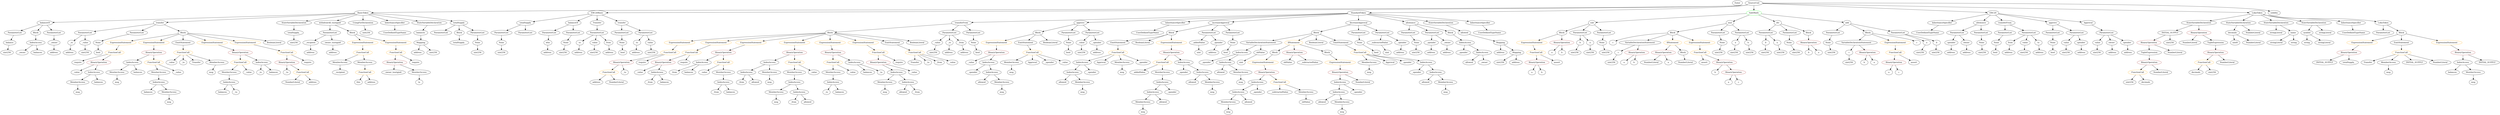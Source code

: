 strict digraph {
	graph [bb="0,0,15326,828"];
	node [label="\N"];
	Enter	[height=0.5,
		pos="10628,810",
		width=0.83628];
	IndexAccess_Unnamed_1	[color=black,
		height=0.5,
		label=IndexAccess,
		pos="782.59,378",
		width=1.6402];
	MemberAccess_Unnamed_4	[color=black,
		height=0.5,
		label=MemberAccess,
		pos="688.59,306",
		width=1.9174];
	IndexAccess_Unnamed_1 -> MemberAccess_Unnamed_4	[pos="e,710.49,323.31 761.26,361.12 748.94,351.94 733.22,340.23 719.55,330.06"];
	Identifier_balances_1	[color=black,
		height=0.5,
		label=balances,
		pos="818.59,306",
		width=1.1828];
	IndexAccess_Unnamed_1 -> Identifier_balances_1	[pos="e,809.96,323.79 791.31,360.05 795.33,352.23 800.21,342.75 804.72,333.98"];
	ElementaryTypeName_bool_1	[color=black,
		height=0.5,
		label=bool,
		pos="12216,450",
		width=0.76697];
	FunctionDefinition_transferFrom_1	[color=black,
		height=0.5,
		label=transferFrom,
		pos="5844.6,666",
		width=1.6402];
	Block_Unnamed_9	[color=black,
		height=0.5,
		label=Block,
		pos="5043.6,594",
		width=0.90558];
	FunctionDefinition_transferFrom_1 -> Block_Unnamed_9	[pos="e,5075.6,597.79 5788.3,660.08 5636.5,646.82 5221.6,610.56 5086.6,598.76"];
	ParameterList_Unnamed_29	[color=black,
		height=0.5,
		label=ParameterList,
		pos="5769.6,594",
		width=1.7095];
	FunctionDefinition_transferFrom_1 -> ParameterList_Unnamed_29	[pos="e,5787.5,611.71 5826.8,648.41 5817.5,639.76 5806,629 5795.8,619.42"];
	ParameterList_Unnamed_30	[color=black,
		height=0.5,
		label=ParameterList,
		pos="5915.6,594",
		width=1.7095];
	FunctionDefinition_transferFrom_1 -> ParameterList_Unnamed_30	[pos="e,5898.9,611.47 5861.4,648.41 5870.2,639.78 5881,629.06 5890.7,619.5"];
	VariableDeclaration_decimals	[color=black,
		height=0.5,
		label=decimals,
		pos="13670,594",
		width=1.1967];
	ElementaryTypeName_uint8	[color=black,
		height=0.5,
		label=uint8,
		pos="13690,522",
		width=0.7947];
	VariableDeclaration_decimals -> ElementaryTypeName_uint8	[pos="e,13685,540.1 13675,575.7 13677,568.24 13679,559.32 13682,550.97"];
	NumberLiteral_Unnamed_5	[color=black,
		height=0.5,
		label=NumberLiteral,
		pos="13800,522",
		width=1.765];
	VariableDeclaration_decimals -> NumberLiteral_Unnamed_5	[pos="e,13771,538.51 13695,579.17 13714,569.1 13740,555.29 13761,543.89"];
	Parameter_None_8	[color=black,
		height=0.5,
		label=None,
		pos="12222,522",
		width=0.85014];
	Parameter_None_8 -> ElementaryTypeName_bool_1	[pos="e,12217,468.1 12220,503.7 12219,496.41 12219,487.73 12218,479.54"];
	FunctionCall_Unnamed_25	[color=orange,
		height=0.5,
		label=FunctionCall,
		pos="13135,306",
		width=1.6125];
	ElementaryTypeName_uint256_33	[color=black,
		height=0.5,
		label=uint256,
		pos="13086,234",
		width=1.0442];
	FunctionCall_Unnamed_25 -> ElementaryTypeName_uint256_33	[pos="e,13097,251.31 13123,288.05 13117,279.85 13110,269.83 13104,260.71"];
	Identifier_decimals	[color=black,
		height=0.5,
		label=decimals,
		pos="13185,234",
		width=1.1967];
	FunctionCall_Unnamed_25 -> Identifier_decimals	[pos="e,13173,251.31 13147,288.05 13153,279.77 13160,269.62 13166,260.42"];
	Identifier_require_2	[color=black,
		height=0.5,
		label=require,
		pos="446.59,378",
		width=1.0026];
	Identifier_b_1	[color=black,
		height=0.5,
		label=b,
		pos="10490,306",
		width=0.75];
	Parameter_b_2	[color=black,
		height=0.5,
		label=b,
		pos="9642.6,522",
		width=0.75];
	ElementaryTypeName_uint256_8	[color=black,
		height=0.5,
		label=uint256,
		pos="9621.6,450",
		width=1.0442];
	Parameter_b_2 -> ElementaryTypeName_uint256_8	[pos="e,9626.8,468.28 9637.5,504.05 9635.3,496.6 9632.6,487.64 9630.1,479.22"];
	Identifier__from_4	[color=black,
		height=0.5,
		label=_from,
		pos="4476.6,234",
		width=0.93331];
	FunctionDefinition_approve_1	[color=black,
		height=0.5,
		label=approve,
		pos="6562.6,666",
		width=1.1412];
	Block_Unnamed_10	[color=black,
		height=0.5,
		label=Block,
		pos="6306.6,594",
		width=0.90558];
	FunctionDefinition_approve_1 -> Block_Unnamed_10	[pos="e,6335.5,602.91 6528.3,655.63 6481.2,642.74 6396.5,619.58 6346.5,605.92"];
	ParameterList_Unnamed_32	[color=black,
		height=0.5,
		label=ParameterList,
		pos="6492.6,594",
		width=1.7095];
	FunctionDefinition_approve_1 -> ParameterList_Unnamed_32	[pos="e,6509.4,611.8 6546.7,649.12 6538,640.42 6527,629.45 6517.3,619.66"];
	ParameterList_Unnamed_31	[color=black,
		height=0.5,
		label=ParameterList,
		pos="6633.6,594",
		width=1.7095];
	FunctionDefinition_approve_1 -> ParameterList_Unnamed_31	[pos="e,6617.1,611.31 6578.7,649.12 6587.7,640.29 6599,629.13 6609,619.24"];
	stringLiteral_Unnamed	[color=black,
		height=0.5,
		label=stringLiteral,
		pos="13936,522",
		width=1.5016];
	ParameterList_Unnamed_13	[color=black,
		height=0.5,
		label=ParameterList,
		pos="3728.6,594",
		width=1.7095];
	Parameter_None_6	[color=black,
		height=0.5,
		label=None,
		pos="3733.6,522",
		width=0.85014];
	ParameterList_Unnamed_13 -> Parameter_None_6	[pos="e,3732.4,540.1 3729.8,575.7 3730.3,568.41 3731,559.73 3731.6,551.54"];
	BinaryOperation_Unnamed_21	[color=brown,
		height=0.5,
		label=BinaryOperation,
		pos="7117.6,450",
		width=1.9867];
	FunctionCall_Unnamed_21	[color=orange,
		height=0.5,
		label=FunctionCall,
		pos="7115.6,378",
		width=1.6125];
	BinaryOperation_Unnamed_21 -> FunctionCall_Unnamed_21	[pos="e,7116.1,396.1 7117.1,431.7 7116.9,424.41 7116.6,415.73 7116.4,407.54"];
	IndexAccess_Unnamed_21	[color=black,
		height=0.5,
		label=IndexAccess,
		pos="7250.6,378",
		width=1.6402];
	BinaryOperation_Unnamed_21 -> IndexAccess_Unnamed_21	[pos="e,7221.8,394.18 7147.4,433.29 7166.4,423.29 7191.2,410.23 7211.8,399.43"];
	FunctionCall_Unnamed_17	[color=orange,
		height=0.5,
		label=FunctionCall,
		pos="5050.6,378",
		width=1.6125];
	MemberAccess_Unnamed_11	[color=black,
		height=0.5,
		label=MemberAccess,
		pos="5054.6,306",
		width=1.9174];
	FunctionCall_Unnamed_17 -> MemberAccess_Unnamed_11	[pos="e,5053.6,324.1 5051.6,359.7 5052,352.41 5052.5,343.73 5053,335.54"];
	Identifier__value_7	[color=black,
		height=0.5,
		label=_value,
		pos="5176.6,306",
		width=0.96103];
	FunctionCall_Unnamed_17 -> Identifier__value_7	[pos="e,5153.5,319.81 5077.9,361.81 5097.2,351.08 5123.2,336.64 5143.7,325.28"];
	Parameter_from	[color=black,
		height=0.5,
		label=from,
		pos="12322,522",
		width=0.7947];
	ElementaryTypeName_address_6	[color=black,
		height=0.5,
		label=address,
		pos="12301,450",
		width=1.0996];
	Parameter_from -> ElementaryTypeName_address_6	[pos="e,12306,468.28 12317,504.05 12314,496.6 12312,487.64 12309,479.22"];
	ElementaryTypeName_address_1	[color=black,
		height=0.5,
		label=address,
		pos="3821.6,450",
		width=1.0996];
	InheritanceSpecifier_Unnamed_3	[color=black,
		height=0.5,
		label=InheritanceSpecifier,
		pos="7074.6,666",
		width=2.3333];
	UserDefinedTypeName_Unnamed_3	[color=black,
		height=0.5,
		label=UserDefinedTypeName,
		pos="6968.6,594",
		width=2.7214];
	InheritanceSpecifier_Unnamed_3 -> UserDefinedTypeName_Unnamed_3	[pos="e,6993.9,611.71 7049.5,648.41 7035.7,639.32 7018.4,627.92 7003.4,617.99"];
	ParameterList_Unnamed_25	[color=black,
		height=0.5,
		label=ParameterList,
		pos="522.59,594",
		width=1.7095];
	Parameter__to	[color=black,
		height=0.5,
		label=_to,
		pos="434.59,522",
		width=0.75];
	ParameterList_Unnamed_25 -> Parameter__to	[pos="e,451.35,536.33 502.18,576.76 489.64,566.79 473.47,553.93 460.09,543.28"];
	Parameter__value	[color=black,
		height=0.5,
		label=_value,
		pos="522.59,522",
		width=0.96103];
	ParameterList_Unnamed_25 -> Parameter__value	[pos="e,522.59,540.1 522.59,575.7 522.59,568.41 522.59,559.73 522.59,551.54"];
	ExpressionStatement_Unnamed_9	[color=orange,
		height=0.5,
		label=ExpressionStatement,
		pos="4133.6,522",
		width=2.458];
	Block_Unnamed_9 -> ExpressionStatement_Unnamed_9	[pos="e,4207.1,532.38 5011.1,591.31 4905.3,585.71 4561.3,566.54 4277.6,540 4258.4,538.21 4237.8,535.97 4218.4,533.71"];
	ExpressionStatement_Unnamed_10	[color=orange,
		height=0.5,
		label=ExpressionStatement,
		pos="4374.6,522",
		width=2.458];
	Block_Unnamed_9 -> ExpressionStatement_Unnamed_10	[pos="e,4444.6,533.36 5011.4,590.38 4926.8,583.37 4691.1,563.18 4495.6,540 4482.7,538.47 4469,536.7 4455.7,534.88"];
	ExpressionStatement_Unnamed_12	[color=orange,
		height=0.5,
		label=ExpressionStatement,
		pos="4592.6,522",
		width=2.458];
	Block_Unnamed_9 -> ExpressionStatement_Unnamed_12	[pos="e,4661.3,533.67 5012.2,588.13 4942.7,577.34 4773.8,551.12 4672.7,535.43"];
	ExpressionStatement_Unnamed_14	[color=orange,
		height=0.5,
		label=ExpressionStatement,
		pos="4824.6,522",
		width=2.458];
	Block_Unnamed_9 -> ExpressionStatement_Unnamed_14	[pos="e,4870.8,537.77 5015.9,584.13 4982.3,573.41 4924.9,555.07 4881.7,541.27"];
	ExpressionStatement_Unnamed_13	[color=orange,
		height=0.5,
		label=ExpressionStatement,
		pos="5043.6,522",
		width=2.458];
	Block_Unnamed_9 -> ExpressionStatement_Unnamed_13	[pos="e,5043.6,540.1 5043.6,575.7 5043.6,568.41 5043.6,559.73 5043.6,551.54"];
	ExpressionStatement_Unnamed_11	[color=orange,
		height=0.5,
		label=ExpressionStatement,
		pos="5238.6,522",
		width=2.458];
	Block_Unnamed_9 -> ExpressionStatement_Unnamed_11	[pos="e,5196.1,538.24 5070.3,583.41 5099.8,572.81 5148.1,555.47 5185.4,542.08"];
	EmitStatement_Unnamed_1	[color=black,
		height=0.5,
		label=EmitStatement,
		pos="5409.6,522",
		width=1.7788];
	Block_Unnamed_9 -> EmitStatement_Unnamed_1	[pos="e,5361.9,534.3 5074.4,587.9 5127.7,578.94 5240.7,559.5 5335.6,540 5340.5,538.99 5345.6,537.9 5350.7,536.78"];
	BooleanLiteral_Unnamed_1	[color=black,
		height=0.5,
		label=BooleanLiteral,
		pos="5555.6,522",
		width=1.7788];
	Block_Unnamed_9 -> BooleanLiteral_Unnamed_1	[pos="e,5509,534.64 5076,590.3 5149,583.97 5331.6,566.62 5482.6,540 5487.6,539.13 5492.7,538.13 5497.8,537.06"];
	UserDefinedTypeName_Unnamed	[color=black,
		height=0.5,
		label=UserDefinedTypeName,
		pos="11814,594",
		width=2.7214];
	StateVariableDeclaration_Unnamed_6	[color=black,
		height=0.5,
		label=StateVariableDeclaration,
		pos="13480,666",
		width=2.8184];
	VariableDeclaration_INITIAL_SUPPLY	[color=black,
		height=0.5,
		label=INITIAL_SUPPLY,
		pos="13296,594",
		width=2.3333];
	StateVariableDeclaration_Unnamed_6 -> VariableDeclaration_INITIAL_SUPPLY	[pos="e,13335,610.18 13438,649.29 13411,638.93 13375,625.28 13346,614.26"];
	BinaryOperation_Unnamed_27	[color=brown,
		height=0.5,
		label=BinaryOperation,
		pos="13480,594",
		width=1.9867];
	StateVariableDeclaration_Unnamed_6 -> BinaryOperation_Unnamed_27	[pos="e,13480,612.1 13480,647.7 13480,640.41 13480,631.73 13480,623.54"];
	ExpressionStatement_Unnamed_19	[color=orange,
		height=0.5,
		label=ExpressionStatement,
		pos="14451,522",
		width=2.458];
	BinaryOperation_Unnamed_29	[color=brown,
		height=0.5,
		label=BinaryOperation,
		pos="14356,450",
		width=1.9867];
	ExpressionStatement_Unnamed_19 -> BinaryOperation_Unnamed_29	[pos="e,14378,467.47 14428,504.41 14416,495.34 14400,483.97 14387,474.06"];
	ParameterList_Unnamed_34	[color=black,
		height=0.5,
		label=ParameterList,
		pos="8585.6,594",
		width=1.7095];
	Parameter_None_14	[color=black,
		height=0.5,
		label=None,
		pos="8609.6,522",
		width=0.85014];
	ParameterList_Unnamed_34 -> Parameter_None_14	[pos="e,8603.7,540.1 8591.5,575.7 8594.1,568.24 8597.1,559.32 8600,550.97"];
	FunctionCall_Unnamed_22	[color=orange,
		height=0.5,
		label=FunctionCall,
		pos="6800.6,450",
		width=1.6125];
	IndexAccess_Unnamed_25	[color=black,
		height=0.5,
		label=IndexAccess,
		pos="6606.6,378",
		width=1.6402];
	FunctionCall_Unnamed_22 -> IndexAccess_Unnamed_25	[pos="e,6643.7,392.4 6763.6,435.67 6732.6,424.47 6688,408.38 6654.3,396.2"];
	Identifier_Approval_1	[color=black,
		height=0.5,
		label=Approval,
		pos="6729.6,378",
		width=1.266];
	FunctionCall_Unnamed_22 -> Identifier_Approval_1	[pos="e,6745.8,394.99 6783.8,432.41 6774.8,423.57 6763.6,412.53 6753.7,402.79"];
	MemberAccess_Unnamed_20	[color=black,
		height=0.5,
		label=MemberAccess,
		pos="6862.6,378",
		width=1.9174];
	FunctionCall_Unnamed_22 -> MemberAccess_Unnamed_20	[pos="e,6847.6,395.96 6815.3,432.41 6822.7,424.08 6831.8,413.8 6840,404.49"];
	Identifier__spender_5	[color=black,
		height=0.5,
		label=_spender,
		pos="6994.6,378",
		width=1.2521];
	FunctionCall_Unnamed_22 -> Identifier__spender_5	[pos="e,6962,390.77 6837.5,435.67 6870,423.96 6917.2,406.93 6951.4,394.6"];
	ExpressionStatement_Unnamed_6	[color=orange,
		height=0.5,
		label=ExpressionStatement,
		pos="742.59,522",
		width=2.458];
	FunctionCall_Unnamed_8	[color=orange,
		height=0.5,
		label=FunctionCall,
		pos="709.59,450",
		width=1.6125];
	ExpressionStatement_Unnamed_6 -> FunctionCall_Unnamed_8	[pos="e,717.65,468.1 734.43,503.7 730.84,496.07 726.52,486.92 722.51,478.4"];
	Parameter_None_9	[color=black,
		height=0.5,
		label=None,
		pos="12571,522",
		width=0.85014];
	ElementaryTypeName_bool_2	[color=black,
		height=0.5,
		label=bool,
		pos="12576,450",
		width=0.76697];
	Parameter_None_9 -> ElementaryTypeName_bool_2	[pos="e,12574,468.1 12572,503.7 12572,496.41 12573,487.73 12574,479.54"];
	Parameter_None_16	[color=black,
		height=0.5,
		label=None,
		pos="8252.6,522",
		width=0.85014];
	ElementaryTypeName_bool_7	[color=black,
		height=0.5,
		label=bool,
		pos="8355.6,450",
		width=0.76697];
	Parameter_None_16 -> ElementaryTypeName_bool_7	[pos="e,8337,463.64 8272,507.83 8287.7,497.14 8310.1,481.92 8327.7,469.92"];
	BinaryOperation_Unnamed_8	[color=brown,
		height=0.5,
		label=BinaryOperation,
		pos="11575,378",
		width=1.9867];
	Identifier_a_7	[color=black,
		height=0.5,
		label=a,
		pos="11539,306",
		width=0.75];
	BinaryOperation_Unnamed_8 -> Identifier_a_7	[pos="e,11547,323.14 11566,359.7 11562,351.75 11557,342.16 11552,333.34"];
	Identifier_c_2	[color=black,
		height=0.5,
		label=c,
		pos="11611,306",
		width=0.75];
	BinaryOperation_Unnamed_8 -> Identifier_c_2	[pos="e,11602,323.14 11583,359.7 11588,351.75 11593,342.16 11597,333.34"];
	IndexAccess_Unnamed_19	[color=black,
		height=0.5,
		label=IndexAccess,
		pos="8921.6,522",
		width=1.6402];
	Identifier__spender_2	[color=black,
		height=0.5,
		label=_spender,
		pos="8903.6,450",
		width=1.2521];
	IndexAccess_Unnamed_19 -> Identifier__spender_2	[pos="e,8908,468.1 8917.1,503.7 8915.2,496.32 8913,487.52 8910.9,479.25"];
	IndexAccess_Unnamed_20	[color=black,
		height=0.5,
		label=IndexAccess,
		pos="9025.6,450",
		width=1.6402];
	IndexAccess_Unnamed_19 -> IndexAccess_Unnamed_20	[pos="e,9002.1,466.82 8945.2,505.12 8959.3,495.63 8977.4,483.44 8992.9,473.03"];
	BinaryOperation_Unnamed_10	[color=brown,
		height=0.5,
		label=BinaryOperation,
		pos="1753.6,378",
		width=1.9867];
	Identifier__to	[color=black,
		height=0.5,
		label=_to,
		pos="1753.6,306",
		width=0.75];
	BinaryOperation_Unnamed_10 -> Identifier__to	[pos="e,1753.6,324.1 1753.6,359.7 1753.6,352.41 1753.6,343.73 1753.6,335.54"];
	FunctionCall_Unnamed_7	[color=orange,
		height=0.5,
		label=FunctionCall,
		pos="1856.6,306",
		width=1.6125];
	BinaryOperation_Unnamed_10 -> FunctionCall_Unnamed_7	[pos="e,1833.3,322.83 1777.7,360.59 1791.5,351.24 1808.9,339.4 1823.9,329.23"];
	ElementaryTypeName_address_23	[color=black,
		height=0.5,
		label=address,
		pos="6673.6,450",
		width=1.0996];
	MemberAccess_Unnamed_26	[color=black,
		height=0.5,
		label=MemberAccess,
		pos="8379.6,378",
		width=1.9174];
	Identifier_msg_16	[color=black,
		height=0.5,
		label=msg,
		pos="8379.6,306",
		width=0.75];
	MemberAccess_Unnamed_26 -> Identifier_msg_16	[pos="e,8379.6,324.1 8379.6,359.7 8379.6,352.41 8379.6,343.73 8379.6,335.54"];
	Block_Unnamed_3	[color=black,
		height=0.5,
		label=Block,
		pos="9525.6,594",
		width=0.90558];
	ExpressionStatement_Unnamed_1	[color=orange,
		height=0.5,
		label=ExpressionStatement,
		pos="9347.6,522",
		width=2.458];
	Block_Unnamed_3 -> ExpressionStatement_Unnamed_1	[pos="e,9387,538.49 9499.7,582.82 9473,572.32 9430.7,555.67 9397.4,542.6"];
	BinaryOperation_Unnamed_6	[color=brown,
		height=0.5,
		label=BinaryOperation,
		pos="9525.6,522",
		width=1.9867];
	Block_Unnamed_3 -> BinaryOperation_Unnamed_6	[pos="e,9525.6,540.1 9525.6,575.7 9525.6,568.41 9525.6,559.73 9525.6,551.54"];
	Parameter_None_3	[color=black,
		height=0.5,
		label=None,
		pos="11181,522",
		width=0.85014];
	ElementaryTypeName_uint256_12	[color=black,
		height=0.5,
		label=uint256,
		pos="11217,450",
		width=1.0442];
	Parameter_None_3 -> ElementaryTypeName_uint256_12	[pos="e,11208,467.96 11189,504.41 11193,496.51 11198,486.85 11203,477.94"];
	ParameterList_Unnamed_2	[color=black,
		height=0.5,
		label=ParameterList,
		pos="10800,594",
		width=1.7095];
	Parameter_b_1	[color=black,
		height=0.5,
		label=b,
		pos="10793,522",
		width=0.75];
	ParameterList_Unnamed_2 -> Parameter_b_1	[pos="e,10794,540.1 10798,575.7 10797,568.41 10796,559.73 10795,551.54"];
	Parameter_a_1	[color=black,
		height=0.5,
		label=a,
		pos="10865,522",
		width=0.75];
	ParameterList_Unnamed_2 -> Parameter_a_1	[pos="e,10851,537.57 10815,576.41 10823,567.28 10834,555.81 10843,545.85"];
	Identifier_totalSupply_	[color=black,
		height=0.5,
		label=totalSupply_,
		pos="2760.6,522",
		width=1.6125];
	FunctionDefinition_sub	[color=black,
		height=0.5,
		label=sub,
		pos="9719.6,666",
		width=0.75];
	FunctionDefinition_sub -> Block_Unnamed_3	[pos="e,9552.5,604.71 9696.2,656.56 9663.2,644.65 9602.6,622.79 9563.2,608.59"];
	ParameterList_Unnamed_4	[color=black,
		height=0.5,
		label=ParameterList,
		pos="9649.6,594",
		width=1.7095];
	FunctionDefinition_sub -> ParameterList_Unnamed_4	[pos="e,9666.3,611.7 9705.1,650.5 9696.2,641.59 9684.5,629.94 9674.2,619.62"];
	ParameterList_Unnamed_5	[color=black,
		height=0.5,
		label=ParameterList,
		pos="9790.6,594",
		width=1.7095];
	FunctionDefinition_sub -> ParameterList_Unnamed_5	[pos="e,9773.7,611.7 9734.3,650.5 9743.3,641.59 9755.2,629.94 9765.6,619.62"];
	ElementaryTypeName_uint256_14	[color=black,
		height=0.5,
		label=uint256,
		pos="3013.6,450",
		width=1.0442];
	Identifier__to_1	[color=black,
		height=0.5,
		label=_to,
		pos="1577.6,306",
		width=0.75];
	Identifier_owner_txorigin6	[color=black,
		height=0.5,
		label=owner_txorigin6,
		pos="2344.6,306",
		width=1.9729];
	Identifier__subtractedValue_1	[color=black,
		height=0.5,
		label=_subtractedValue,
		pos="7873.6,162",
		width=2.0976];
	BinaryOperation_Unnamed_14	[color=brown,
		height=0.5,
		label=BinaryOperation,
		pos="3736.6,378",
		width=1.9867];
	FunctionCall_Unnamed_13	[color=orange,
		height=0.5,
		label=FunctionCall,
		pos="3639.6,306",
		width=1.6125];
	BinaryOperation_Unnamed_14 -> FunctionCall_Unnamed_13	[pos="e,3661.6,322.91 3714.1,360.76 3701.3,351.51 3685,339.77 3670.9,329.63"];
	Identifier__to_4	[color=black,
		height=0.5,
		label=_to,
		pos="3742.6,306",
		width=0.75];
	BinaryOperation_Unnamed_14 -> Identifier__to_4	[pos="e,3741.1,324.1 3738.1,359.7 3738.7,352.41 3739.4,343.73 3740.1,335.54"];
	ParameterList_Unnamed_33	[color=black,
		height=0.5,
		label=ParameterList,
		pos="8726.6,594",
		width=1.7095];
	Parameter__spender_1	[color=black,
		height=0.5,
		label=_spender,
		pos="8703.6,522",
		width=1.2521];
	ParameterList_Unnamed_33 -> Parameter__spender_1	[pos="e,8709.2,540.1 8720.9,575.7 8718.5,568.24 8715.5,559.32 8712.8,550.97"];
	Parameter__owner_1	[color=black,
		height=0.5,
		label=_owner,
		pos="8805.6,522",
		width=1.0719];
	ParameterList_Unnamed_33 -> Parameter__owner_1	[pos="e,8788.1,538.51 8745.3,576.41 8755.5,567.35 8768.4,555.99 8779.5,546.08"];
	MemberAccess_Unnamed_7	[color=black,
		height=0.5,
		label=MemberAccess,
		pos="1375.6,306",
		width=1.9174];
	IndexAccess_Unnamed_4	[color=black,
		height=0.5,
		label=IndexAccess,
		pos="1375.6,234",
		width=1.6402];
	MemberAccess_Unnamed_7 -> IndexAccess_Unnamed_4	[pos="e,1375.6,252.1 1375.6,287.7 1375.6,280.41 1375.6,271.73 1375.6,263.54"];
	IndexAccess_Unnamed_29	[color=black,
		height=0.5,
		label=IndexAccess,
		pos="8197.6,234",
		width=1.6402];
	IndexAccess_Unnamed_30	[color=black,
		height=0.5,
		label=IndexAccess,
		pos="8188.6,162",
		width=1.6402];
	IndexAccess_Unnamed_29 -> IndexAccess_Unnamed_30	[pos="e,8190.8,180.1 8195.4,215.7 8194.4,208.32 8193.3,199.52 8192.2,191.25"];
	Identifier__spender_8	[color=black,
		height=0.5,
		label=_spender,
		pos="8310.6,162",
		width=1.2521];
	IndexAccess_Unnamed_29 -> Identifier__spender_8	[pos="e,8286.9,177.7 8223,217.29 8238.9,207.38 8259.8,194.48 8277.1,183.74"];
	NumberLiteral_Unnamed_1	[color=black,
		height=0.5,
		label=NumberLiteral,
		pos="10313,378",
		width=1.765];
	VariableDeclaration_value_1	[color=black,
		height=0.5,
		label=value,
		pos="12856,522",
		width=0.82242];
	ElementaryTypeName_uint256_21	[color=black,
		height=0.5,
		label=uint256,
		pos="12849,450",
		width=1.0442];
	VariableDeclaration_value_1 -> ElementaryTypeName_uint256_21	[pos="e,12850,468.1 12854,503.7 12853,496.41 12852,487.73 12851,479.54"];
	Identifier_msg	[color=black,
		height=0.5,
		label=msg,
		pos="441.59,162",
		width=0.75];
	EmitStatement_Unnamed_5	[color=black,
		height=0.5,
		label=EmitStatement,
		pos="14689,522",
		width=1.7788];
	FunctionCall_Unnamed_27	[color=orange,
		height=0.5,
		label=FunctionCall,
		pos="14689,450",
		width=1.6125];
	EmitStatement_Unnamed_5 -> FunctionCall_Unnamed_27	[pos="e,14689,468.1 14689,503.7 14689,496.41 14689,487.73 14689,479.54"];
	ElementaryTypeName_string	[color=black,
		height=0.5,
		label=string,
		pos="14039,522",
		width=0.864];
	NumberLiteral_Unnamed	[color=black,
		height=0.5,
		label=NumberLiteral,
		pos="10095,378",
		width=1.765];
	ElementaryTypeName_uint256_20	[color=black,
		height=0.5,
		label=uint256,
		pos="12659,450",
		width=1.0442];
	VariableDeclarationStatement_Unnamed_2	[color=black,
		height=0.5,
		label=VariableDeclarationStatement,
		pos="7668.6,522",
		width=3.3174];
	IndexAccess_Unnamed_27	[color=black,
		height=0.5,
		label=IndexAccess,
		pos="7547.6,450",
		width=1.6402];
	VariableDeclarationStatement_Unnamed_2 -> IndexAccess_Unnamed_27	[pos="e,7574.3,466.43 7639.6,504.23 7622.9,494.54 7601.6,482.26 7583.8,471.94"];
	VariableDeclaration_oldValue	[color=black,
		height=0.5,
		label=oldValue,
		pos="7668.6,450",
		width=1.2105];
	VariableDeclarationStatement_Unnamed_2 -> VariableDeclaration_oldValue	[pos="e,7668.6,468.1 7668.6,503.7 7668.6,496.41 7668.6,487.73 7668.6,479.54"];
	Parameter__value_1	[color=black,
		height=0.5,
		label=_value,
		pos="5677.6,522",
		width=0.96103];
	ElementaryTypeName_uint256_29	[color=black,
		height=0.5,
		label=uint256,
		pos="5668.6,450",
		width=1.0442];
	Parameter__value_1 -> ElementaryTypeName_uint256_29	[pos="e,5670.8,468.1 5675.4,503.7 5674.4,496.32 5673.3,487.52 5672.2,479.25"];
	ElementaryTypeName_bool_4	[color=black,
		height=0.5,
		label=bool,
		pos="5945.6,450",
		width=0.76697];
	FunctionCall_Unnamed_8 -> Identifier_require_2	[pos="e,474.01,389.99 666,437.84 658.21,435.88 650.17,433.86 642.59,432 575.6,415.52 557.55,416.23 491.59,396 489.35,395.31 487.05,394.57 \
484.74,393.79"];
	BinaryOperation_Unnamed_11	[color=brown,
		height=0.5,
		label=BinaryOperation,
		pos="572.59,378",
		width=1.9867];
	FunctionCall_Unnamed_8 -> BinaryOperation_Unnamed_11	[pos="e,603.03,394.55 680.54,434.15 660.96,424.15 634.87,410.82 613.24,399.77"];
	ParameterList_Unnamed_21	[color=black,
		height=0.5,
		label=ParameterList,
		pos="12898,594",
		width=1.7095];
	ParameterList_Unnamed_21 -> VariableDeclaration_value_1	[pos="e,12865,539.31 12887,576.05 12883,567.94 12877,558.04 12871,549.01"];
	VariableDeclaration_owner	[color=black,
		height=0.5,
		label=owner,
		pos="12940,522",
		width=0.93331];
	ParameterList_Unnamed_21 -> VariableDeclaration_owner	[pos="e,12930,539.31 12908,576.05 12913,567.94 12919,558.04 12924,549.01"];
	VariableDeclaration_spender	[color=black,
		height=0.5,
		label=spender,
		pos="13036,522",
		width=1.1135];
	ParameterList_Unnamed_21 -> VariableDeclaration_spender	[pos="e,13010,536.04 12928,577.81 12949,567.05 12977,552.56 13000,541.19"];
	FunctionDefinition_balanceOf_1	[color=black,
		height=0.5,
		label=balanceOf,
		pos="271.59,666",
		width=1.3491];
	ParameterList_Unnamed_28	[color=black,
		height=0.5,
		label=ParameterList,
		pos="86.591,594",
		width=1.7095];
	FunctionDefinition_balanceOf_1 -> ParameterList_Unnamed_28	[pos="e,123.18,608.85 238.52,652.49 209.38,641.46 166.61,625.28 133.87,612.89"];
	Block_Unnamed_8	[color=black,
		height=0.5,
		label=Block,
		pos="215.59,594",
		width=0.90558];
	FunctionDefinition_balanceOf_1 -> Block_Unnamed_8	[pos="e,228.38,610.99 258.32,648.41 251.53,639.92 243.12,629.41 235.56,619.96"];
	ParameterList_Unnamed_27	[color=black,
		height=0.5,
		label=ParameterList,
		pos="328.59,594",
		width=1.7095];
	FunctionDefinition_balanceOf_1 -> ParameterList_Unnamed_27	[pos="e,314.78,611.96 285.1,648.41 291.82,640.16 300.08,630.01 307.6,620.78"];
	ParameterList_Unnamed_4 -> Parameter_b_2	[pos="e,9644.3,540.1 9647.9,575.7 9647.1,568.41 9646.3,559.73 9645.4,551.54"];
	Parameter_a_2	[color=black,
		height=0.5,
		label=a,
		pos="9714.6,522",
		width=0.75];
	ParameterList_Unnamed_4 -> Parameter_a_2	[pos="e,9701.1,537.57 9665,576.41 9673.5,567.28 9684.1,555.81 9693.4,545.85"];
	ParameterList_Unnamed_7	[color=black,
		height=0.5,
		label=ParameterList,
		pos="11244,594",
		width=1.7095];
	ParameterList_Unnamed_7 -> Parameter_None_3	[pos="e,11195,538.51 11229,576.41 11221,567.62 11211,556.66 11202,546.96"];
	Block_Unnamed_13	[color=black,
		height=0.5,
		label=Block,
		pos="7993.6,594",
		width=0.90558];
	Block_Unnamed_13 -> VariableDeclarationStatement_Unnamed_2	[pos="e,7735.2,537.35 7963.6,586.54 7914.6,575.99 7815.9,554.72 7746.1,539.7"];
	IfStatement_Unnamed_1	[color=orange,
		height=0.5,
		label=IfStatement,
		pos="7858.6,522",
		width=1.4739];
	Block_Unnamed_13 -> IfStatement_Unnamed_1	[pos="e,7886.6,537.54 7970.4,580.97 7950.2,570.48 7920.4,555.07 7896.7,542.77"];
	BooleanLiteral_Unnamed_4	[color=black,
		height=0.5,
		label=BooleanLiteral,
		pos="7993.6,522",
		width=1.7788];
	Block_Unnamed_13 -> BooleanLiteral_Unnamed_4	[pos="e,7993.6,540.1 7993.6,575.7 7993.6,568.41 7993.6,559.73 7993.6,551.54"];
	EmitStatement_Unnamed_4	[color=black,
		height=0.5,
		label=EmitStatement,
		pos="8139.6,522",
		width=1.7788];
	Block_Unnamed_13 -> EmitStatement_Unnamed_4	[pos="e,8108,538.13 8017.7,581.44 8039.4,571.03 8071.8,555.5 8097.7,543.07"];
	ElementaryTypeName_address_3	[color=black,
		height=0.5,
		label=address,
		pos="3461.6,450",
		width=1.0996];
	ExpressionStatement_Unnamed_15	[color=orange,
		height=0.5,
		label=ExpressionStatement,
		pos="6062.6,522",
		width=2.458];
	BinaryOperation_Unnamed_20	[color=brown,
		height=0.5,
		label=BinaryOperation,
		pos="6062.6,450",
		width=1.9867];
	ExpressionStatement_Unnamed_15 -> BinaryOperation_Unnamed_20	[pos="e,6062.6,468.1 6062.6,503.7 6062.6,496.41 6062.6,487.73 6062.6,479.54"];
	Parameter_None_12	[color=black,
		height=0.5,
		label=None,
		pos="5925.6,522",
		width=0.85014];
	Parameter_None_12 -> ElementaryTypeName_bool_4	[pos="e,5940.8,467.79 5930.4,504.05 5932.6,496.49 5935.2,487.37 5937.6,478.85"];
	ElementaryTypeName_address_9	[color=black,
		height=0.5,
		label=address,
		pos="12944,450",
		width=1.0996];
	VariableDeclaration_owner -> ElementaryTypeName_address_9	[pos="e,12943,468.1 12941,503.7 12941,496.41 12941,487.73 12942,479.54"];
	VariableDeclaration_allowed	[color=black,
		height=0.5,
		label=allowed,
		pos="8928.6,594",
		width=1.0858];
	Mapping_Unnamed_1	[color=black,
		height=0.5,
		label=Mapping,
		pos="9142.6,522",
		width=1.2105];
	VariableDeclaration_allowed -> Mapping_Unnamed_1	[pos="e,9108.5,533.55 8958.8,582.15 8964.7,580.08 8970.8,577.95 8976.6,576 9017.4,562.26 9064.2,547.4 9097.7,536.93"];
	Parameter__recipient	[color=black,
		height=0.5,
		label=_recipient,
		pos="1868.6,522",
		width=1.3076];
	ElementaryTypeName_address_12	[color=black,
		height=0.5,
		label=address,
		pos="1869.6,450",
		width=1.0996];
	Parameter__recipient -> ElementaryTypeName_address_12	[pos="e,1869.3,468.1 1868.8,503.7 1868.9,496.41 1869.1,487.73 1869.2,479.54"];
	Identifier__value	[color=black,
		height=0.5,
		label=_value,
		pos="430.59,306",
		width=0.96103];
	FunctionCall_Unnamed_10	[color=orange,
		height=0.5,
		label=FunctionCall,
		pos="1469.6,378",
		width=1.6125];
	FunctionCall_Unnamed_10 -> MemberAccess_Unnamed_7	[pos="e,1397.5,323.31 1448.3,361.12 1435.9,351.94 1420.2,340.23 1406.6,330.06"];
	Identifier__value_2	[color=black,
		height=0.5,
		label=_value,
		pos="1497.6,306",
		width=0.96103];
	FunctionCall_Unnamed_10 -> Identifier__value_2	[pos="e,1490.7,324.1 1476.5,359.7 1479.5,352.15 1483.1,343.12 1486.5,334.68"];
	Identifier_c_1	[color=black,
		height=0.5,
		label=c,
		pos="9866.6,522",
		width=0.75];
	ExpressionStatement_Unnamed_7	[color=orange,
		height=0.5,
		label=ExpressionStatement,
		pos="937.59,522",
		width=2.458];
	BinaryOperation_Unnamed_12	[color=brown,
		height=0.5,
		label=BinaryOperation,
		pos="917.59,450",
		width=1.9867];
	ExpressionStatement_Unnamed_7 -> BinaryOperation_Unnamed_12	[pos="e,922.48,468.1 932.65,503.7 930.52,496.24 927.97,487.32 925.58,478.97"];
	Parameter_to	[color=black,
		height=0.5,
		label=to,
		pos="3826.6,522",
		width=0.75];
	Parameter_to -> ElementaryTypeName_address_1	[pos="e,3822.8,468.1 3825.4,503.7 3824.8,496.41 3824.2,487.73 3823.6,479.54"];
	FunctionCall_Unnamed_15	[color=orange,
		height=0.5,
		label=FunctionCall,
		pos="5334.6,450",
		width=1.6125];
	BinaryOperation_Unnamed_16	[color=brown,
		height=0.5,
		label=BinaryOperation,
		pos="5334.6,378",
		width=1.9867];
	FunctionCall_Unnamed_15 -> BinaryOperation_Unnamed_16	[pos="e,5334.6,396.1 5334.6,431.7 5334.6,424.41 5334.6,415.73 5334.6,407.54"];
	Identifier_require_5	[color=black,
		height=0.5,
		label=require,
		pos="5460.6,378",
		width=1.0026];
	FunctionCall_Unnamed_15 -> Identifier_require_5	[pos="e,5437.1,392.04 5361.9,433.81 5381.1,423.15 5406.9,408.83 5427.3,397.5"];
	ElementaryTypeName_uint_1	[color=black,
		height=0.5,
		label=uint,
		pos="8428.6,450",
		width=0.75];
	ElementaryTypeName_uint256_2	[color=black,
		height=0.5,
		label=uint256,
		pos="10514,450",
		width=1.0442];
	VariableDeclarationStatement_Unnamed	[color=black,
		height=0.5,
		label=VariableDeclarationStatement,
		pos="10031,522",
		width=3.3174];
	VariableDeclaration_c	[color=black,
		height=0.5,
		label=c,
		pos="9890.6,450",
		width=0.75];
	VariableDeclarationStatement_Unnamed -> VariableDeclaration_c	[pos="e,9911.8,461.6 9997.4,504.41 9974.5,492.96 9944.3,477.84 9921.8,466.61"];
	BinaryOperation_Unnamed_1	[color=brown,
		height=0.5,
		label=BinaryOperation,
		pos="10008,450",
		width=1.9867];
	VariableDeclarationStatement_Unnamed -> BinaryOperation_Unnamed_1	[pos="e,10013,468.1 10025,503.7 10022,496.24 10020,487.32 10017,478.97"];
	FunctionCall_Unnamed_12	[color=orange,
		height=0.5,
		label=FunctionCall,
		pos="4030.6,450",
		width=1.6125];
	ExpressionStatement_Unnamed_9 -> FunctionCall_Unnamed_12	[pos="e,4054,466.91 4108.9,504.23 4095.3,494.94 4078.1,483.28 4063.3,473.23"];
	ElementaryTypeName_bool	[color=black,
		height=0.5,
		label=bool,
		pos="3736.6,450",
		width=0.76697];
	ParameterList_Unnamed_3	[color=black,
		height=0.5,
		label=ParameterList,
		pos="10941,594",
		width=1.7095];
	Parameter_None_1	[color=black,
		height=0.5,
		label=None,
		pos="10941,522",
		width=0.85014];
	ParameterList_Unnamed_3 -> Parameter_None_1	[pos="e,10941,540.1 10941,575.7 10941,568.41 10941,559.73 10941,551.54"];
	FunctionCall_Unnamed_2	[color=orange,
		height=0.5,
		label=FunctionCall,
		pos="11575,450",
		width=1.6125];
	FunctionCall_Unnamed_2 -> BinaryOperation_Unnamed_8	[pos="e,11575,396.1 11575,431.7 11575,424.41 11575,415.73 11575,407.54"];
	Identifier_assert_2	[color=black,
		height=0.5,
		label=assert,
		pos="11697,378",
		width=0.89172];
	FunctionCall_Unnamed_2 -> Identifier_assert_2	[pos="e,11675,391.52 11601,433.64 11620,422.88 11645,408.45 11665,397.13"];
	Parameter_value_2	[color=black,
		height=0.5,
		label=value,
		pos="12661,522",
		width=0.82242];
	Parameter_value_2 -> ElementaryTypeName_uint256_20	[pos="e,12659,468.1 12660,503.7 12660,496.41 12660,487.73 12659,479.54"];
	Identifier_a_2	[color=black,
		height=0.5,
		label=a,
		pos="10571,234",
		width=0.75];
	Identifier_balances_4	[color=black,
		height=0.5,
		label=balances,
		pos="1331.6,162",
		width=1.1828];
	IndexAccess_Unnamed_4 -> Identifier_balances_4	[pos="e,1342.1,179.79 1364.9,216.05 1359.9,208.06 1353.8,198.33 1348.2,189.4"];
	Identifier__to_2	[color=black,
		height=0.5,
		label=_to,
		pos="1419.6,162",
		width=0.75];
	IndexAccess_Unnamed_4 -> Identifier__to_2	[pos="e,1409.6,178.83 1386.2,216.05 1391.5,207.73 1397.9,197.54 1403.7,188.32"];
	Identifier_require_3	[color=black,
		height=0.5,
		label=require,
		pos="3862.6,378",
		width=1.0026];
	ParameterList_Unnamed_29 -> Parameter__value_1	[pos="e,5696.6,537.48 5748.3,576.76 5735.6,567.12 5719.3,554.77 5705.6,544.34"];
	Parameter__to_1	[color=black,
		height=0.5,
		label=_to,
		pos="5764.6,522",
		width=0.75];
	ParameterList_Unnamed_29 -> Parameter__to_1	[pos="e,5765.8,540.1 5768.4,575.7 5767.8,568.41 5767.2,559.73 5766.6,551.54"];
	Parameter__from	[color=black,
		height=0.5,
		label=_from,
		pos="5843.6,522",
		width=0.93331];
	ParameterList_Unnamed_29 -> Parameter__from	[pos="e,5827.4,538.27 5787.1,576.41 5796.7,567.38 5808.6,556.06 5819.1,546.17"];
	Identifier_Transfer_1	[color=black,
		height=0.5,
		label=Transfer,
		pos="5556.6,378",
		width=1.1689];
	Block_Unnamed_10 -> ExpressionStatement_Unnamed_15	[pos="e,6112.4,537.29 6278.1,584.83 6240.4,574 6172.8,554.61 6123.3,540.42"];
	EmitStatement_Unnamed_2	[color=black,
		height=0.5,
		label=EmitStatement,
		pos="6233.6,522",
		width=1.7788];
	Block_Unnamed_10 -> EmitStatement_Unnamed_2	[pos="e,6250.9,539.63 6290.8,577.81 6281.5,568.93 6269.6,557.5 6259,547.39"];
	BooleanLiteral_Unnamed_2	[color=black,
		height=0.5,
		label=BooleanLiteral,
		pos="6379.6,522",
		width=1.7788];
	Block_Unnamed_10 -> BooleanLiteral_Unnamed_2	[pos="e,6362.3,539.63 6322.4,577.81 6331.7,568.93 6343.6,557.5 6354.2,547.39"];
	Identifier__spender	[color=black,
		height=0.5,
		label=_spender,
		pos="5907.6,306",
		width=1.2521];
	FunctionCall_Unnamed_19	[color=orange,
		height=0.5,
		label=FunctionCall,
		pos="5554.6,450",
		width=1.6125];
	FunctionCall_Unnamed_19 -> Identifier_Transfer_1	[pos="e,5556.1,396.1 5555.1,431.7 5555.3,424.41 5555.5,415.73 5555.8,407.54"];
	Identifier__to_7	[color=black,
		height=0.5,
		label=_to,
		pos="5643.6,378",
		width=0.75];
	FunctionCall_Unnamed_19 -> Identifier__to_7	[pos="e,5626.6,392.33 5575.2,432.76 5587.9,422.79 5604.3,409.93 5617.8,399.28"];
	Identifier__from_6	[color=black,
		height=0.5,
		label=_from,
		pos="5722.6,378",
		width=0.93331];
	FunctionCall_Unnamed_19 -> Identifier__from_6	[pos="e,5696.5,389.88 5588.2,435 5616.5,423.22 5656.8,406.4 5685.9,394.28"];
	Identifier__value_9	[color=black,
		height=0.5,
		label=_value,
		pos="5808.6,378",
		width=0.96103];
	FunctionCall_Unnamed_19 -> Identifier__value_9	[pos="e,5782.4,389.98 5598.6,437.82 5606.2,435.88 5614.1,433.88 5621.6,432 5685.6,415.89 5702.8,416.17 5765.6,396 5767.6,395.36 5769.6,\
394.68 5771.6,393.97"];
	VariableDeclaration_symbol	[color=black,
		height=0.5,
		label=symbol,
		pos="14119,594",
		width=1.0581];
	ElementaryTypeName_string_1	[color=black,
		height=0.5,
		label=string,
		pos="14119,522",
		width=0.864];
	VariableDeclaration_symbol -> ElementaryTypeName_string_1	[pos="e,14119,540.1 14119,575.7 14119,568.41 14119,559.73 14119,551.54"];
	stringLiteral_Unnamed_2	[color=black,
		height=0.5,
		label=stringLiteral,
		pos="14222,522",
		width=1.5016];
	VariableDeclaration_symbol -> stringLiteral_Unnamed_2	[pos="e,14199,538.61 14139,578.83 14154,569.08 14173,555.94 14189,544.85"];
	Identifier_Transfer_2	[color=black,
		height=0.5,
		label=Transfer,
		pos="14474,378",
		width=1.1689];
	FunctionCall_Unnamed_27 -> Identifier_Transfer_2	[pos="e,14506,389.84 14649,436.36 14616,425.68 14567,409.95 14525,396 14522,395.16 14519,394.3 14517,393.43"];
	MemberAccess_Unnamed_29	[color=black,
		height=0.5,
		label=MemberAccess,
		pos="14603,378",
		width=1.9174];
	FunctionCall_Unnamed_27 -> MemberAccess_Unnamed_29	[pos="e,14623,395.63 14669,432.76 14658,423.88 14644,412.71 14632,402.85"];
	Identifier_INITIAL_SUPPLY_2	[color=black,
		height=0.5,
		label=INITIAL_SUPPLY,
		pos="14774,378",
		width=2.3333];
	FunctionCall_Unnamed_27 -> Identifier_INITIAL_SUPPLY_2	[pos="e,14753,395.88 14708,432.76 14719,423.95 14732,412.87 14744,403.07"];
	NumberLiteral_Unnamed_11	[color=black,
		height=0.5,
		label=NumberLiteral,
		pos="14940,378",
		width=1.765];
	FunctionCall_Unnamed_27 -> NumberLiteral_Unnamed_11	[pos="e,14895,391.34 14731,437.28 14773,425.53 14838,407.35 14884,394.43"];
	Parameter__addedValue	[color=black,
		height=0.5,
		label=_addedValue,
		pos="7283.6,522",
		width=1.6541];
	ElementaryTypeName_uint	[color=black,
		height=0.5,
		label=uint,
		pos="7272.6,450",
		width=0.75];
	Parameter__addedValue -> ElementaryTypeName_uint	[pos="e,7275.3,468.1 7280.9,503.7 7279.7,496.32 7278.3,487.52 7277,479.25"];
	VariableDeclarationStatement_Unnamed_1	[color=black,
		height=0.5,
		label=VariableDeclarationStatement,
		pos="11349,522",
		width=3.3174];
	VariableDeclaration_c_1	[color=black,
		height=0.5,
		label=c,
		pos="11301,450",
		width=0.75];
	VariableDeclarationStatement_Unnamed_1 -> VariableDeclaration_c_1	[pos="e,11311,466.67 11337,503.7 11331,495.37 11324,485.23 11318,476.08"];
	BinaryOperation_Unnamed_7	[color=brown,
		height=0.5,
		label=BinaryOperation,
		pos="11418,450",
		width=1.9867];
	VariableDeclarationStatement_Unnamed_1 -> BinaryOperation_Unnamed_7	[pos="e,11401,467.62 11366,503.7 11374,495.27 11384,484.97 11393,475.73"];
	Identifier_msg_12	[color=black,
		height=0.5,
		label=msg,
		pos="6608.6,162",
		width=0.75];
	IndexAccess_Unnamed_32	[color=black,
		height=0.5,
		label=IndexAccess,
		pos="7612.6,162",
		width=1.6402];
	MemberAccess_Unnamed_24	[color=black,
		height=0.5,
		label=MemberAccess,
		pos="7549.6,90",
		width=1.9174];
	IndexAccess_Unnamed_32 -> MemberAccess_Unnamed_24	[pos="e,7564.9,107.96 7597.7,144.41 7590.2,136.08 7580.9,125.8 7572.5,116.49"];
	Identifier_allowed_10	[color=black,
		height=0.5,
		label=allowed,
		pos="7675.6,90",
		width=1.0858];
	IndexAccess_Unnamed_32 -> Identifier_allowed_10	[pos="e,7661.2,106.99 7627.5,144.41 7635.3,135.74 7645,124.97 7653.7,115.38"];
	Identifier_msg_15	[color=black,
		height=0.5,
		label=msg,
		pos="7549.6,18",
		width=0.75];
	MemberAccess_Unnamed_24 -> Identifier_msg_15	[pos="e,7549.6,36.104 7549.6,71.697 7549.6,64.407 7549.6,55.726 7549.6,47.536"];
	EmitStatement_Unnamed_3	[color=black,
		height=0.5,
		label=EmitStatement,
		pos="6800.6,522",
		width=1.7788];
	EmitStatement_Unnamed_3 -> FunctionCall_Unnamed_22	[pos="e,6800.6,468.1 6800.6,503.7 6800.6,496.41 6800.6,487.73 6800.6,479.54"];
	MemberAccess_Unnamed_14	[color=black,
		height=0.5,
		label=MemberAccess,
		pos="4690.6,162",
		width=1.9174];
	Identifier_msg_6	[color=black,
		height=0.5,
		label=msg,
		pos="4690.6,90",
		width=0.75];
	MemberAccess_Unnamed_14 -> Identifier_msg_6	[pos="e,4690.6,108.1 4690.6,143.7 4690.6,136.41 4690.6,127.73 4690.6,119.54"];
	Identifier_a_1	[color=black,
		height=0.5,
		label=a,
		pos="9913.6,378",
		width=0.75];
	ElementaryTypeName_uint256_31	[color=black,
		height=0.5,
		label=uint256,
		pos="8608.6,450",
		width=1.0442];
	Parameter_None_14 -> ElementaryTypeName_uint256_31	[pos="e,8608.8,468.1 8609.3,503.7 8609.2,496.41 8609.1,487.73 8609,479.54"];
	Identifier_allowed	[color=black,
		height=0.5,
		label=allowed,
		pos="5505.6,162",
		width=1.0858];
	ParameterList_Unnamed_22	[color=black,
		height=0.5,
		label=ParameterList,
		pos="2648.6,594",
		width=1.7095];
	Identifier__from	[color=black,
		height=0.5,
		label=_from,
		pos="3893.6,234",
		width=0.93331];
	Parameter_balance	[color=black,
		height=0.5,
		label=balance,
		pos="68.591,522",
		width=1.0719];
	ElementaryTypeName_uint256_27	[color=black,
		height=0.5,
		label=uint256,
		pos="37.591,450",
		width=1.0442];
	Parameter_balance -> ElementaryTypeName_uint256_27	[pos="e,45.026,467.79 61.087,504.05 57.66,496.32 53.515,486.96 49.666,478.27"];
	Identifier_balances_2	[color=black,
		height=0.5,
		label=balances,
		pos="883.59,162",
		width=1.1828];
	Identifier__addedValue	[color=black,
		height=0.5,
		label=_addedValue,
		pos="6968.6,306",
		width=1.6541];
	FunctionCall_Unnamed_21 -> Identifier__addedValue	[pos="e,6999.6,321.78 7084.8,362.33 7063,351.95 7033.6,337.94 7009.8,326.61"];
	MemberAccess_Unnamed_18	[color=black,
		height=0.5,
		label=MemberAccess,
		pos="7115.6,306",
		width=1.9174];
	FunctionCall_Unnamed_21 -> MemberAccess_Unnamed_18	[pos="e,7115.6,324.1 7115.6,359.7 7115.6,352.41 7115.6,343.73 7115.6,335.54"];
	Parameter_spender_1	[color=black,
		height=0.5,
		label=spender,
		pos="12751,522",
		width=1.1135];
	ElementaryTypeName_address_8	[color=black,
		height=0.5,
		label=address,
		pos="12754,450",
		width=1.0996];
	Parameter_spender_1 -> ElementaryTypeName_address_8	[pos="e,12753,468.1 12751,503.7 12752,496.41 12752,487.73 12752,479.54"];
	Block_Unnamed	[color=black,
		height=0.5,
		label=Block,
		pos="10221,594",
		width=0.90558];
	Block_Unnamed -> Identifier_c_1	[pos="e,9887.1,533.89 10188,590.58 10130,585.56 10004,571.75 9902.6,540 9901,539.5 9899.4,538.94 9897.7,538.33"];
	Block_Unnamed -> VariableDeclarationStatement_Unnamed	[pos="e,10074,539.1 10194,583.27 10166,572.92 10121,556.26 10085,543.07"];
	IfStatement_Unnamed	[color=orange,
		height=0.5,
		label=IfStatement,
		pos="10221,522",
		width=1.4739];
	Block_Unnamed -> IfStatement_Unnamed	[pos="e,10221,540.1 10221,575.7 10221,568.41 10221,559.73 10221,551.54"];
	ExpressionStatement_Unnamed	[color=orange,
		height=0.5,
		label=ExpressionStatement,
		pos="10381,522",
		width=2.458];
	Block_Unnamed -> ExpressionStatement_Unnamed	[pos="e,10344,538.8 10246,582.06 10269,571.72 10305,555.94 10334,543.3"];
	Parameter__subtractedValue	[color=black,
		height=0.5,
		label=_subtractedValue,
		pos="8376.6,522",
		width=2.0976];
	Parameter__subtractedValue -> ElementaryTypeName_uint_1	[pos="e,8417.2,466.36 8389.2,504.05 8395.6,495.44 8403.5,484.81 8410.5,475.33"];
	Identifier_decimals_1	[color=black,
		height=0.5,
		label=decimals,
		pos="13417,306",
		width=1.1967];
	FunctionDefinition_mul	[color=black,
		height=0.5,
		label=mul,
		pos="10588,666",
		width=0.75];
	FunctionDefinition_mul -> Block_Unnamed	[pos="e,10251,600.84 10562,660.08 10499,648.13 10339,617.53 10262,602.95"];
	ParameterList_Unnamed_1	[color=black,
		height=0.5,
		label=ParameterList,
		pos="10518,594",
		width=1.7095];
	FunctionDefinition_mul -> ParameterList_Unnamed_1	[pos="e,10534,611.7 10573,650.5 10564,641.59 10553,629.94 10542,619.62"];
	ParameterList_Unnamed	[color=black,
		height=0.5,
		label=ParameterList,
		pos="10659,594",
		width=1.7095];
	FunctionDefinition_mul -> ParameterList_Unnamed	[pos="e,10642,611.7 10602,650.5 10611,641.59 10623,629.94 10634,619.62"];
	ElementaryTypeName_address_13	[color=black,
		height=0.5,
		label=address,
		pos="2004.6,450",
		width=1.0996];
	Identifier_allowed_11	[color=black,
		height=0.5,
		label=allowed,
		pos="8741.6,234",
		width=1.0858];
	IndexAccess_Unnamed_14	[color=black,
		height=0.5,
		label=IndexAccess,
		pos="4508.6,306",
		width=1.6402];
	IndexAccess_Unnamed_14 -> Identifier__from_4	[pos="e,4484.2,251.62 4500.7,287.7 4497.1,279.95 4492.9,270.64 4488.9,262.02"];
	Identifier_allowed_1	[color=black,
		height=0.5,
		label=allowed,
		pos="4567.6,234",
		width=1.0858];
	IndexAccess_Unnamed_14 -> Identifier_allowed_1	[pos="e,4553.8,251.31 4522.9,288.05 4530,279.59 4538.8,269.19 4546.7,259.84"];
	ElementaryTypeName_address_21	[color=black,
		height=0.5,
		label=address,
		pos="5763.6,450",
		width=1.0996];
	Identifier_balances_9	[color=black,
		height=0.5,
		label=balances,
		pos="5271.6,306",
		width=1.1828];
	Identifier_a_4	[color=black,
		height=0.5,
		label=a,
		pos="9331.6,306",
		width=0.75];
	Identifier_Approval_2	[color=black,
		height=0.5,
		label=Approval,
		pos="8512.6,378",
		width=1.266];
	NumberLiteral_Unnamed_9	[color=black,
		height=0.5,
		label=NumberLiteral,
		pos="13415,522",
		width=1.765];
	FunctionCall_Unnamed_20	[color=orange,
		height=0.5,
		label=FunctionCall,
		pos="6287.6,450",
		width=1.6125];
	EmitStatement_Unnamed_2 -> FunctionCall_Unnamed_20	[pos="e,6274.6,467.79 6246.7,504.05 6253,495.89 6260.7,485.91 6267.7,476.82"];
	BinaryOperation_Unnamed_4	[color=brown,
		height=0.5,
		label=BinaryOperation,
		pos="11061,522",
		width=1.9867];
	Identifier_b_2	[color=black,
		height=0.5,
		label=b,
		pos="11062,450",
		width=0.75];
	BinaryOperation_Unnamed_4 -> Identifier_b_2	[pos="e,11061,468.1 11061,503.7 11061,496.41 11061,487.73 11061,479.54"];
	Identifier_a_3	[color=black,
		height=0.5,
		label=a,
		pos="11134,450",
		width=0.75];
	BinaryOperation_Unnamed_4 -> Identifier_a_3	[pos="e,11119,465.11 11078,504.41 11088,494.97 11100,483.03 11111,472.83"];
	Block_Unnamed_15	[color=black,
		height=0.5,
		label=Block,
		pos="7762.6,450",
		width=0.90558];
	IfStatement_Unnamed_1 -> Block_Unnamed_15	[pos="e,7781.7,464.93 7836.8,505.12 7823.2,495.19 7805.5,482.3 7790.8,471.6"];
	BinaryOperation_Unnamed_22	[color=brown,
		height=0.5,
		label=BinaryOperation,
		pos="7884.6,450",
		width=1.9867];
	IfStatement_Unnamed_1 -> BinaryOperation_Unnamed_22	[pos="e,7878.2,468.1 7865,503.7 7867.8,496.15 7871.2,487.12 7874.3,478.68"];
	Block_Unnamed_14	[color=black,
		height=0.5,
		label=Block,
		pos="8074.6,450",
		width=0.90558];
	IfStatement_Unnamed_1 -> Block_Unnamed_14	[pos="e,8046.9,459.99 7895.7,508.97 7934.9,496.27 7996.3,476.37 8036,463.5"];
	FunctionDefinition_totalSupply	[color=black,
		height=0.5,
		label=totalSupply,
		pos="3154.6,666",
		width=1.4739];
	ParameterList_Unnamed_9	[color=black,
		height=0.5,
		label=ParameterList,
		pos="3013.6,594",
		width=1.7095];
	FunctionDefinition_totalSupply -> ParameterList_Unnamed_9	[pos="e,3043.7,609.97 3125.4,650.5 3104.7,640.22 3076.6,626.3 3053.8,614.97"];
	ParameterList_Unnamed_8	[color=black,
		height=0.5,
		label=ParameterList,
		pos="3154.6,594",
		width=1.7095];
	FunctionDefinition_totalSupply -> ParameterList_Unnamed_8	[pos="e,3154.6,612.1 3154.6,647.7 3154.6,640.41 3154.6,631.73 3154.6,623.54"];
	Identifier_msg_19	[color=black,
		height=0.5,
		label=msg,
		pos="14603,306",
		width=0.75];
	MemberAccess_Unnamed_29 -> Identifier_msg_19	[pos="e,14603,324.1 14603,359.7 14603,352.41 14603,343.73 14603,335.54"];
	IndexAccess_Unnamed_13	[color=black,
		height=0.5,
		label=IndexAccess,
		pos="4654.6,378",
		width=1.6402];
	IndexAccess_Unnamed_13 -> IndexAccess_Unnamed_14	[pos="e,4539.4,321.78 4624,362.33 4602.4,351.95 4573.1,337.94 4549.5,326.61"];
	MemberAccess_Unnamed_12	[color=black,
		height=0.5,
		label=MemberAccess,
		pos="4654.6,306",
		width=1.9174];
	IndexAccess_Unnamed_13 -> MemberAccess_Unnamed_12	[pos="e,4654.6,324.1 4654.6,359.7 4654.6,352.41 4654.6,343.73 4654.6,335.54"];
	Identifier_msg_13	[color=black,
		height=0.5,
		label=msg,
		pos="7611.6,234",
		width=0.75];
	Identifier_INITIAL_SUPPLY	[color=black,
		height=0.5,
		label=INITIAL_SUPPLY,
		pos="14196,378",
		width=2.3333];
	BinaryOperation_Unnamed_25	[color=brown,
		height=0.5,
		label=BinaryOperation,
		pos="13169,522",
		width=1.9867];
	TupleExpression_Unnamed	[color=black,
		height=0.5,
		label=TupleExpression,
		pos="13172,450",
		width=2.0422];
	BinaryOperation_Unnamed_25 -> TupleExpression_Unnamed	[pos="e,13171,468.1 13169,503.7 13170,496.41 13170,487.73 13170,479.54"];
	NumberLiteral_Unnamed_7	[color=black,
		height=0.5,
		label=NumberLiteral,
		pos="13327,450",
		width=1.765];
	BinaryOperation_Unnamed_25 -> NumberLiteral_Unnamed_7	[pos="e,13293,465.68 13203,505.81 13226,495.4 13258,481.49 13283,470.29"];
	ElementaryTypeName_uint256_5	[color=black,
		height=0.5,
		label=uint256,
		pos="10793,450",
		width=1.0442];
	Identifier_totalSupply__1	[color=black,
		height=0.5,
		label=totalSupply_,
		pos="14356,378",
		width=1.6125];
	ElementaryTypeName_bool_3	[color=black,
		height=0.5,
		label=bool,
		pos="605.59,450",
		width=0.76697];
	NumberLiteral_Unnamed_2	[color=black,
		height=0.5,
		label=NumberLiteral,
		pos="1795.6,234",
		width=1.765];
	ElementaryTypeName_uint256_30	[color=black,
		height=0.5,
		label=uint256,
		pos="6575.6,450",
		width=1.0442];
	Parameter_None_7	[color=black,
		height=0.5,
		label=None,
		pos="12133,522",
		width=0.85014];
	ElementaryTypeName_uint256_18	[color=black,
		height=0.5,
		label=uint256,
		pos="12133,450",
		width=1.0442];
	Parameter_None_7 -> ElementaryTypeName_uint256_18	[pos="e,12133,468.1 12133,503.7 12133,496.41 12133,487.73 12133,479.54"];
	Parameter__value_2	[color=black,
		height=0.5,
		label=_value,
		pos="6575.6,522",
		width=0.96103];
	Parameter__value_2 -> ElementaryTypeName_uint256_30	[pos="e,6575.6,468.1 6575.6,503.7 6575.6,496.41 6575.6,487.73 6575.6,479.54"];
	Identifier__recipient	[color=black,
		height=0.5,
		label=_recipient,
		pos="2035.6,306",
		width=1.3076];
	IndexAccess_Unnamed_7	[color=black,
		height=0.5,
		label=IndexAccess,
		pos="5463.6,306",
		width=1.6402];
	MemberAccess_Unnamed_9	[color=black,
		height=0.5,
		label=MemberAccess,
		pos="5390.6,234",
		width=1.9174];
	IndexAccess_Unnamed_7 -> MemberAccess_Unnamed_9	[pos="e,5408,251.71 5446.3,288.41 5437.3,279.76 5426.1,269 5416.1,259.42"];
	IndexAccess_Unnamed_8	[color=black,
		height=0.5,
		label=IndexAccess,
		pos="5536.6,234",
		width=1.6402];
	IndexAccess_Unnamed_7 -> IndexAccess_Unnamed_8	[pos="e,5519.4,251.47 5480.9,288.41 5490,279.69 5501.3,268.85 5511.3,259.21"];
	Identifier__from_3	[color=black,
		height=0.5,
		label=_from,
		pos="4315.6,162",
		width=0.93331];
	Identifier__spender_7	[color=black,
		height=0.5,
		label=_spender,
		pos="7375.6,378",
		width=1.2521];
	IndexAccess_Unnamed_27 -> Identifier__spender_7	[pos="e,7406.5,391.56 7513.2,435 7485.4,423.7 7446.3,407.77 7416.8,395.78"];
	IndexAccess_Unnamed_28	[color=black,
		height=0.5,
		label=IndexAccess,
		pos="7497.6,378",
		width=1.6402];
	IndexAccess_Unnamed_27 -> IndexAccess_Unnamed_28	[pos="e,7509.6,395.79 7535.5,432.05 7529.7,423.97 7522.7,414.12 7516.2,405.11"];
	BinaryOperation_Unnamed_26	[color=brown,
		height=0.5,
		label=BinaryOperation,
		pos="13172,378",
		width=1.9867];
	TupleExpression_Unnamed -> BinaryOperation_Unnamed_26	[pos="e,13172,396.1 13172,431.7 13172,424.41 13172,415.73 13172,407.54"];
	ParameterList_Unnamed_39	[color=black,
		height=0.5,
		label=ParameterList,
		pos="14577,594",
		width=1.7095];
	VariableDeclaration_to	[color=black,
		height=0.5,
		label=to,
		pos="3480.6,522",
		width=0.75];
	VariableDeclaration_to -> ElementaryTypeName_address_3	[pos="e,3466.3,468.28 3476,504.05 3474,496.6 3471.5,487.64 3469.3,479.22"];
	Parameter__spender_3	[color=black,
		height=0.5,
		label=_spender,
		pos="8515.6,522",
		width=1.2521];
	ElementaryTypeName_address_27	[color=black,
		height=0.5,
		label=address,
		pos="8513.6,450",
		width=1.0996];
	Parameter__spender_3 -> ElementaryTypeName_address_27	[pos="e,8514.1,468.1 8515.1,503.7 8514.9,496.41 8514.6,487.73 8514.4,479.54"];
	BinaryOperation_Unnamed	[color=brown,
		height=0.5,
		label=BinaryOperation,
		pos="10169,450",
		width=1.9867];
	BinaryOperation_Unnamed -> NumberLiteral_Unnamed	[pos="e,10112,395.71 10151,432.41 10142,423.76 10131,413 10120,403.42"];
	Identifier_a	[color=black,
		height=0.5,
		label=a,
		pos="10204,378",
		width=0.75];
	BinaryOperation_Unnamed -> Identifier_a	[pos="e,10195,395.62 10177,431.7 10181,423.87 10186,414.44 10190,405.73"];
	Parameter_a	[color=black,
		height=0.5,
		label=a,
		pos="10613,522",
		width=0.75];
	ElementaryTypeName_uint256	[color=black,
		height=0.5,
		label=uint256,
		pos="10607,450",
		width=1.0442];
	Parameter_a -> ElementaryTypeName_uint256	[pos="e,10608,468.1 10611,503.7 10610,496.41 10610,487.73 10609,479.54"];
	MemberAccess_Unnamed_19	[color=black,
		height=0.5,
		label=MemberAccess,
		pos="6991.6,90",
		width=1.9174];
	Identifier_msg_10	[color=black,
		height=0.5,
		label=msg,
		pos="6991.6,18",
		width=0.75];
	MemberAccess_Unnamed_19 -> Identifier_msg_10	[pos="e,6991.6,36.104 6991.6,71.697 6991.6,64.407 6991.6,55.726 6991.6,47.536"];
	StateVariableDeclaration_Unnamed_5	[color=black,
		height=0.5,
		label=StateVariableDeclaration,
		pos="13710,666",
		width=2.8184];
	StateVariableDeclaration_Unnamed_5 -> VariableDeclaration_decimals	[pos="e,13679,611.62 13700,647.7 13695,639.78 13690,630.23 13685,621.44"];
	NumberLiteral_Unnamed_6	[color=black,
		height=0.5,
		label=NumberLiteral,
		pos="13795,594",
		width=1.765];
	StateVariableDeclaration_Unnamed_5 -> NumberLiteral_Unnamed_6	[pos="e,13774,611.55 13730,648.05 13741,639.22 13754,628.27 13766,618.62"];
	Identifier_assert	[color=black,
		height=0.5,
		label=assert,
		pos="10427,378",
		width=0.89172];
	Identifier_msg_7	[color=black,
		height=0.5,
		label=msg,
		pos="6092.6,162",
		width=0.75];
	Identifier__value_3	[color=black,
		height=0.5,
		label=_value,
		pos="1028.6,378",
		width=0.96103];
	ElementaryTypeName_uint256_32	[color=black,
		height=0.5,
		label=uint256,
		pos="13296,522",
		width=1.0442];
	Parameter_None_6 -> ElementaryTypeName_bool	[pos="e,3735.9,468.1 3734.3,503.7 3734.6,496.41 3735,487.73 3735.4,479.54"];
	ParameterList_Unnamed_38	[color=black,
		height=0.5,
		label=ParameterList,
		pos="8244.6,594",
		width=1.7095];
	ParameterList_Unnamed_38 -> Parameter_None_16	[pos="e,8250.6,540.1 8246.6,575.7 8247.4,568.41 8248.4,559.73 8249.3,551.54"];
	ExpressionStatement_Unnamed_20	[color=orange,
		height=0.5,
		label=ExpressionStatement,
		pos="14971,522",
		width=2.458];
	BinaryOperation_Unnamed_30	[color=brown,
		height=0.5,
		label=BinaryOperation,
		pos="15081,450",
		width=1.9867];
	ExpressionStatement_Unnamed_20 -> BinaryOperation_Unnamed_30	[pos="e,15055,467.23 14997,504.41 15011,495.1 15030,483.37 15046,473.27"];
	ContractDefinition_BasicToken	[color=black,
		height=0.5,
		label=BasicToken,
		pos="2176.6,738",
		width=1.5293];
	ContractDefinition_BasicToken -> FunctionDefinition_balanceOf_1	[pos="e,319.69,668.77 2121.9,734.99 1846.8,724.88 616.76,679.68 331.02,669.18"];
	FunctionDefinition_transfer_1	[color=black,
		height=0.5,
		label=transfer,
		pos="969.59,666",
		width=1.0719];
	ContractDefinition_BasicToken -> FunctionDefinition_transfer_1	[pos="e,1008,669.23 2122.8,733.88 1921.4,722.2 1213.7,681.16 1019.3,669.88"];
	StateVariableDeclaration_Unnamed_1	[color=black,
		height=0.5,
		label=StateVariableDeclaration,
		pos="1765.6,666",
		width=2.8184];
	ContractDefinition_BasicToken -> StateVariableDeclaration_Unnamed_1	[pos="e,1837,679.16 2128.6,728.83 2059.9,717.13 1932.4,695.41 1848.3,681.08"];
	FunctionDefinition_withdrawAll_txorigin6	[color=black,
		height=0.5,
		label=withdrawAll_txorigin6,
		pos="1978.6,666",
		width=2.5689];
	ContractDefinition_BasicToken -> FunctionDefinition_withdrawAll_txorigin6	[pos="e,2021.9,682.32 2140.3,724.16 2110.2,713.51 2066.9,698.21 2032.7,686.12"];
	UsingForDeclaration_Unnamed	[color=black,
		height=0.5,
		label=UsingForDeclaration,
		pos="2176.6,666",
		width=2.4303];
	ContractDefinition_BasicToken -> UsingForDeclaration_Unnamed	[pos="e,2176.6,684.1 2176.6,719.7 2176.6,712.41 2176.6,703.73 2176.6,695.54"];
	InheritanceSpecifier_Unnamed_1	[color=black,
		height=0.5,
		label=InheritanceSpecifier,
		pos="2365.6,666",
		width=2.3333];
	ContractDefinition_BasicToken -> InheritanceSpecifier_Unnamed_1	[pos="e,2324.6,682.18 2212.1,723.83 2240.9,713.19 2281.7,698.07 2314,686.1"];
	StateVariableDeclaration_Unnamed	[color=black,
		height=0.5,
		label=StateVariableDeclaration,
		pos="2568.6,666",
		width=2.8184];
	ContractDefinition_BasicToken -> StateVariableDeclaration_Unnamed	[pos="e,2499,679.43 2223.9,728.56 2289.3,716.87 2408.4,695.6 2488,681.38"];
	FunctionDefinition_totalSupply_1	[color=black,
		height=0.5,
		label=totalSupply,
		pos="2750.6,666",
		width=1.4739];
	ContractDefinition_BasicToken -> FunctionDefinition_totalSupply_1	[pos="e,2709.3,677.7 2230.4,733.57 2322.6,727.18 2516.6,711.56 2678.6,684 2685,682.91 2691.7,681.59 2698.3,680.16"];
	ElementaryTypeName_uint256_7	[color=black,
		height=0.5,
		label=uint256,
		pos="9714.6,450",
		width=1.0442];
	Parameter_a_2 -> ElementaryTypeName_uint256_7	[pos="e,9714.6,468.1 9714.6,503.7 9714.6,496.41 9714.6,487.73 9714.6,479.54"];
	Parameter__to_1 -> ElementaryTypeName_address_21	[pos="e,5763.8,468.1 5764.3,503.7 5764.2,496.41 5764.1,487.73 5764,479.54"];
	Identifier__value_10	[color=black,
		height=0.5,
		label=_value,
		pos="5896.6,378",
		width=0.96103];
	BinaryOperation_Unnamed_20 -> Identifier__value_10	[pos="e,5922.9,390.09 6027,433.98 5999.4,422.35 5961.3,406.29 5933.4,394.53"];
	IndexAccess_Unnamed_17	[color=black,
		height=0.5,
		label=IndexAccess,
		pos="6008.6,378",
		width=1.6402];
	BinaryOperation_Unnamed_20 -> IndexAccess_Unnamed_17	[pos="e,6021.5,395.79 6049.5,432.05 6043.2,423.89 6035.5,413.91 6028.5,404.82"];
	Identifier_this	[color=black,
		height=0.5,
		label=this,
		pos="2148.6,234",
		width=0.75];
	FunctionDefinition_increaseApproval	[color=black,
		height=0.5,
		label=increaseApproval,
		pos="7429.6,666",
		width=2.0976];
	Block_Unnamed_12	[color=black,
		height=0.5,
		label=Block,
		pos="7117.6,594",
		width=0.90558];
	FunctionDefinition_increaseApproval -> Block_Unnamed_12	[pos="e,7147.5,601.7 7376,652.97 7314.3,639.14 7214.5,616.74 7158.7,604.22"];
	ParameterList_Unnamed_35	[color=black,
		height=0.5,
		label=ParameterList,
		pos="7359.6,594",
		width=1.7095];
	FunctionDefinition_increaseApproval -> ParameterList_Unnamed_35	[pos="e,7376.4,611.79 7412.6,648.05 7404.1,639.54 7393.7,629.07 7384.3,619.68"];
	ParameterList_Unnamed_36	[color=black,
		height=0.5,
		label=ParameterList,
		pos="7500.6,594",
		width=1.7095];
	FunctionDefinition_increaseApproval -> ParameterList_Unnamed_36	[pos="e,7483.6,611.79 7446.8,648.05 7455.4,639.54 7466,629.07 7475.6,619.68"];
	Identifier_msg_4	[color=black,
		height=0.5,
		label=msg,
		pos="5390.6,162",
		width=0.75];
	MemberAccess_Unnamed_9 -> Identifier_msg_4	[pos="e,5390.6,180.1 5390.6,215.7 5390.6,208.41 5390.6,199.73 5390.6,191.54"];
	Identifier__value_4	[color=black,
		height=0.5,
		label=_value,
		pos="3828.6,306",
		width=0.96103];
	Identifier_allowed_5	[color=black,
		height=0.5,
		label=allowed,
		pos="7306.6,234",
		width=1.0858];
	Identifier__spender_3	[color=black,
		height=0.5,
		label=_spender,
		pos="7247.6,306",
		width=1.2521];
	ParameterList_Unnamed_20	[color=black,
		height=0.5,
		label=ParameterList,
		pos="12561,594",
		width=1.7095];
	ParameterList_Unnamed_20 -> Parameter_None_9	[pos="e,12568,540.1 12563,575.7 12564,568.32 12565,559.52 12567,551.25"];
	ParameterList_Unnamed_28 -> Parameter_balance	[pos="e,72.989,540.1 82.142,575.7 80.245,568.32 77.983,559.52 75.855,551.25"];
	IndexAccess_Unnamed_11	[color=black,
		height=0.5,
		label=IndexAccess,
		pos="5185.6,378",
		width=1.6402];
	IndexAccess_Unnamed_11 -> Identifier_balances_9	[pos="e,5252.6,322.43 5205.5,360.76 5217,351.47 5231.5,339.67 5244,329.49"];
	Identifier__to_5	[color=black,
		height=0.5,
		label=_to,
		pos="5359.6,306",
		width=0.75];
	IndexAccess_Unnamed_11 -> Identifier__to_5	[pos="e,5338.4,317.33 5222.8,363.57 5250.7,353.27 5289.8,338.42 5323.6,324 5325.1,323.35 5326.6,322.68 5328.2,322"];
	ElementaryTypeName_address_25	[color=black,
		height=0.5,
		label=address,
		pos="8703.6,450",
		width=1.0996];
	Parameter__spender_1 -> ElementaryTypeName_address_25	[pos="e,8703.6,468.1 8703.6,503.7 8703.6,496.41 8703.6,487.73 8703.6,479.54"];
	Identifier_msg_1	[color=black,
		height=0.5,
		label=msg,
		pos="688.59,234",
		width=0.75];
	MemberAccess_Unnamed_4 -> Identifier_msg_1	[pos="e,688.59,252.1 688.59,287.7 688.59,280.41 688.59,271.73 688.59,263.54"];
	ElementaryTypeName_uint256_13	[color=black,
		height=0.5,
		label=uint256,
		pos="11301,378",
		width=1.0442];
	VariableDeclaration_c_1 -> ElementaryTypeName_uint256_13	[pos="e,11301,396.1 11301,431.7 11301,424.41 11301,415.73 11301,407.54"];
	IndexAccess_Unnamed_9	[color=black,
		height=0.5,
		label=IndexAccess,
		pos="4227.6,378",
		width=1.6402];
	Identifier__from_2	[color=black,
		height=0.5,
		label=_from,
		pos="4051.6,306",
		width=0.93331];
	IndexAccess_Unnamed_9 -> Identifier__from_2	[pos="e,4077.8,317.64 4192.3,363.13 4165.3,352.48 4127,337.38 4093.6,324 4091.8,323.3 4090,322.58 4088.2,321.85"];
	Identifier_balances_7	[color=black,
		height=0.5,
		label=balances,
		pos="4145.6,306",
		width=1.1828];
	IndexAccess_Unnamed_9 -> Identifier_balances_7	[pos="e,4163.9,322.67 4208.6,360.76 4197.9,351.62 4184.3,340.06 4172.5,330"];
	Identifier_balances_11	[color=black,
		height=0.5,
		label=balances,
		pos="15016,306",
		width=1.1828];
	ExpressionStatement_Unnamed_4	[color=orange,
		height=0.5,
		label=ExpressionStatement,
		pos="2182.6,522",
		width=2.458];
	FunctionCall_Unnamed_4	[color=orange,
		height=0.5,
		label=FunctionCall,
		pos="2182.6,450",
		width=1.6125];
	ExpressionStatement_Unnamed_4 -> FunctionCall_Unnamed_4	[pos="e,2182.6,468.1 2182.6,503.7 2182.6,496.41 2182.6,487.73 2182.6,479.54"];
	InheritanceSpecifier_Unnamed	[color=black,
		height=0.5,
		label=InheritanceSpecifier,
		pos="11899,666",
		width=2.3333];
	InheritanceSpecifier_Unnamed -> UserDefinedTypeName_Unnamed	[pos="e,11834,611.96 11878,648.41 11868,639.65 11855,628.73 11843,619.06"];
	FunctionDefinition_decreaseApproval	[color=black,
		height=0.5,
		label=decreaseApproval,
		pos="8244.6,666",
		width=2.1669];
	FunctionDefinition_decreaseApproval -> Block_Unnamed_13	[pos="e,8022.3,603 8196.2,651.5 8148.8,638.27 8077.3,618.35 8033.2,606.04"];
	FunctionDefinition_decreaseApproval -> ParameterList_Unnamed_38	[pos="e,8244.6,612.1 8244.6,647.7 8244.6,640.41 8244.6,631.73 8244.6,623.54"];
	ParameterList_Unnamed_37	[color=black,
		height=0.5,
		label=ParameterList,
		pos="8385.6,594",
		width=1.7095];
	FunctionDefinition_decreaseApproval -> ParameterList_Unnamed_37	[pos="e,8355.2,610.1 8276.6,649.12 8296.8,639.06 8323.2,625.97 8344.9,615.19"];
	Parameter_value_1	[color=black,
		height=0.5,
		label=value,
		pos="12409,522",
		width=0.82242];
	ElementaryTypeName_uint256_19	[color=black,
		height=0.5,
		label=uint256,
		pos="12396,450",
		width=1.0442];
	Parameter_value_1 -> ElementaryTypeName_uint256_19	[pos="e,12399,468.1 12405,503.7 12404,496.32 12402,487.52 12401,479.25"];
	FunctionCall_Unnamed_6	[color=orange,
		height=0.5,
		label=FunctionCall,
		pos="1753.6,450",
		width=1.6125];
	FunctionCall_Unnamed_6 -> BinaryOperation_Unnamed_10	[pos="e,1753.6,396.1 1753.6,431.7 1753.6,424.41 1753.6,415.73 1753.6,407.54"];
	Identifier_require_1	[color=black,
		height=0.5,
		label=require,
		pos="1879.6,378",
		width=1.0026];
	FunctionCall_Unnamed_6 -> Identifier_require_1	[pos="e,1856.1,392.04 1780.9,433.81 1800.1,423.15 1825.9,408.83 1846.3,397.5"];
	Identifier__value_6	[color=black,
		height=0.5,
		label=_value,
		pos="4240.6,306",
		width=0.96103];
	stringLiteral_Unnamed_3	[color=black,
		height=0.5,
		label=stringLiteral,
		pos="14229,594",
		width=1.5016];
	Identifier_allowed_9	[color=black,
		height=0.5,
		label=allowed,
		pos="8164.6,90",
		width=1.0858];
	Parameter_None_11	[color=black,
		height=0.5,
		label=None,
		pos="605.59,522",
		width=0.85014];
	Parameter_None_11 -> ElementaryTypeName_bool_3	[pos="e,605.59,468.1 605.59,503.7 605.59,496.41 605.59,487.73 605.59,479.54"];
	FunctionCall_Unnamed_14	[color=orange,
		height=0.5,
		label=FunctionCall,
		pos="4164.6,450",
		width=1.6125];
	ExpressionStatement_Unnamed_10 -> FunctionCall_Unnamed_14	[pos="e,4203,463.79 4329.8,506.07 4295.6,494.68 4248.6,479.01 4213.5,467.29"];
	FunctionDefinition_transfer_1 -> ParameterList_Unnamed_25	[pos="e,575.77,603.33 933.39,659.33 857.79,647.49 682.3,620.01 586.98,605.08"];
	ParameterList_Unnamed_26	[color=black,
		height=0.5,
		label=ParameterList,
		pos="829.59,594",
		width=1.7095];
	FunctionDefinition_transfer_1 -> ParameterList_Unnamed_26	[pos="e,859.73,610.07 943.91,652.16 923.22,641.81 893.73,627.07 869.9,615.15"];
	Block_Unnamed_7	[color=black,
		height=0.5,
		label=Block,
		pos="1108.6,594",
		width=0.90558];
	FunctionDefinition_transfer_1 -> Block_Unnamed_7	[pos="e,1085.1,606.83 995.09,652.16 1017.6,640.83 1050.5,624.24 1075.1,611.85"];
	ElementaryTypeName_uint256_25	[color=black,
		height=0.5,
		label=uint256,
		pos="2872.6,450",
		width=1.0442];
	ElementaryTypeName_uint256_11	[color=black,
		height=0.5,
		label=uint256,
		pos="11846,450",
		width=1.0442];
	Parameter_None	[color=black,
		height=0.5,
		label=None,
		pos="10518,522",
		width=0.85014];
	Parameter_None -> ElementaryTypeName_uint256_2	[pos="e,10515,468.1 10517,503.7 10516,496.41 10516,487.73 10515,479.54"];
	ElementaryTypeName_uint256_16	[color=black,
		height=0.5,
		label=uint256,
		pos="3916.6,450",
		width=1.0442];
	ContractDefinition_ERC20Basic	[color=black,
		height=0.5,
		label=ERC20Basic,
		pos="3577.6,738",
		width=1.6264];
	ContractDefinition_ERC20Basic -> FunctionDefinition_totalSupply	[pos="e,3201.7,674.79 3527,728.63 3448.1,715.58 3296.4,690.46 3213,676.66"];
	FunctionDefinition_balanceOf	[color=black,
		height=0.5,
		label=balanceOf,
		pos="3436.6,666",
		width=1.3491];
	ContractDefinition_ERC20Basic -> FunctionDefinition_balanceOf	[pos="e,3464.5,680.87 3547.7,722.15 3526.4,711.57 3497.6,697.27 3474.6,685.88"];
	EventDefinition_Transfer	[color=black,
		height=0.5,
		label=Transfer,
		pos="3577.6,666",
		width=1.1689];
	ContractDefinition_ERC20Basic -> EventDefinition_Transfer	[pos="e,3577.6,684.1 3577.6,719.7 3577.6,712.41 3577.6,703.73 3577.6,695.54"];
	FunctionDefinition_transfer	[color=black,
		height=0.5,
		label=transfer,
		pos="3728.6,666",
		width=1.0719];
	ContractDefinition_ERC20Basic -> FunctionDefinition_transfer	[pos="e,3701.9,679.38 3608.9,722.5 3632.9,711.35 3666.2,695.93 3691.5,684.17"];
	Block_Unnamed_5	[color=black,
		height=0.5,
		label=Block,
		pos="2760.6,594",
		width=0.90558];
	Block_Unnamed_5 -> Identifier_totalSupply_	[pos="e,2760.6,540.1 2760.6,575.7 2760.6,568.41 2760.6,559.73 2760.6,551.54"];
	Parameter_None_15	[color=black,
		height=0.5,
		label=None,
		pos="7500.6,522",
		width=0.85014];
	ElementaryTypeName_bool_6	[color=black,
		height=0.5,
		label=bool,
		pos="7442.6,450",
		width=0.76697];
	Parameter_None_15 -> ElementaryTypeName_bool_6	[pos="e,7455,466.01 7487.7,505.46 7480.3,496.46 7470.7,484.93 7462.3,474.81"];
	FunctionCall_Unnamed_5	[color=orange,
		height=0.5,
		label=FunctionCall,
		pos="2191.6,306",
		width=1.6125];
	FunctionCall_Unnamed_5 -> Identifier_this	[pos="e,2158.3,250.83 2181.2,288.05 2176.1,279.82 2169.9,269.76 2164.3,260.61"];
	ElementaryTypeName_address_14	[color=black,
		height=0.5,
		label=address,
		pos="2233.6,234",
		width=1.0996];
	FunctionCall_Unnamed_5 -> ElementaryTypeName_address_14	[pos="e,2223.5,251.79 2201.8,288.05 2206.6,280.06 2212.4,270.33 2217.8,261.4"];
	ParameterList_Unnamed_15	[color=black,
		height=0.5,
		label=ParameterList,
		pos="11992,594",
		width=1.7095];
	Parameter_spender	[color=black,
		height=0.5,
		label=spender,
		pos="11943,522",
		width=1.1135];
	ParameterList_Unnamed_15 -> Parameter_spender	[pos="e,11954,539.31 11980,576.05 11974,567.85 11967,557.83 11961,548.71"];
	Parameter_owner	[color=black,
		height=0.5,
		label=owner,
		pos="12037,522",
		width=0.93331];
	ParameterList_Unnamed_15 -> Parameter_owner	[pos="e,12026,539.31 12002,576.05 12008,567.85 12014,557.83 12020,548.71"];
	ElementaryTypeName_address_22	[color=black,
		height=0.5,
		label=address,
		pos="3564.6,234",
		width=1.0996];
	FunctionCall_Unnamed_13 -> ElementaryTypeName_address_22	[pos="e,3581.5,250.75 3621.8,288.41 3612.3,279.5 3600.3,268.37 3589.9,258.58"];
	NumberLiteral_Unnamed_3	[color=black,
		height=0.5,
		label=NumberLiteral,
		pos="3685.6,234",
		width=1.765];
	FunctionCall_Unnamed_13 -> NumberLiteral_Unnamed_3	[pos="e,3674.6,251.79 3650.7,288.05 3656,280.06 3662.4,270.33 3668.2,261.4"];
	UserDefinedTypeName_Unnamed_4	[color=black,
		height=0.5,
		label=UserDefinedTypeName,
		pos="14399,594",
		width=2.7214];
	ParameterList_Unnamed_23	[color=black,
		height=0.5,
		label=ParameterList,
		pos="2872.6,594",
		width=1.7095];
	Parameter_None_10	[color=black,
		height=0.5,
		label=None,
		pos="2872.6,522",
		width=0.85014];
	ParameterList_Unnamed_23 -> Parameter_None_10	[pos="e,2872.6,540.1 2872.6,575.7 2872.6,568.41 2872.6,559.73 2872.6,551.54"];
	BinaryOperation_Unnamed_17	[color=brown,
		height=0.5,
		label=BinaryOperation,
		pos="4362.6,450",
		width=1.9867];
	ExpressionStatement_Unnamed_12 -> BinaryOperation_Unnamed_17	[pos="e,4407.1,464.54 4544.9,506.5 4507.9,495.22 4456.5,479.57 4417.7,467.76"];
	MemberAccess_Unnamed_3	[color=black,
		height=0.5,
		label=MemberAccess,
		pos="441.59,234",
		width=1.9174];
	MemberAccess_Unnamed_3 -> Identifier_msg	[pos="e,441.59,180.1 441.59,215.7 441.59,208.41 441.59,199.73 441.59,191.54"];
	ContractDefinition_StandardToken	[color=black,
		height=0.5,
		label=StandardToken,
		pos="8244.6,738",
		width=1.8897];
	ContractDefinition_StandardToken -> FunctionDefinition_transferFrom_1	[pos="e,5903.5,668.72 8177.3,735.04 7832.4,724.98 6266.1,679.29 5914.7,669.05"];
	ContractDefinition_StandardToken -> FunctionDefinition_approve_1	[pos="e,6603.7,668.71 8177.6,734.21 7902.4,722.76 6861.7,679.45 6615.2,669.19"];
	ContractDefinition_StandardToken -> InheritanceSpecifier_Unnamed_3	[pos="e,7154.3,672.11 8178.5,733.2 8029.7,724.62 7656.7,703.01 7344.6,684 7285,680.37 7218,676.15 7165.6,672.82"];
	ContractDefinition_StandardToken -> FunctionDefinition_increaseApproval	[pos="e,7499.8,673.03 8180.6,731.51 8034,718.91 7673.5,687.95 7511.2,674.01"];
	ContractDefinition_StandardToken -> FunctionDefinition_decreaseApproval	[pos="e,8244.6,684.1 8244.6,719.7 8244.6,712.41 8244.6,703.73 8244.6,695.54"];
	FunctionDefinition_allowance_1	[color=black,
		height=0.5,
		label=allowance,
		pos="8601.6,666",
		width=1.3076];
	ContractDefinition_StandardToken -> FunctionDefinition_allowance_1	[pos="e,8560.3,675.09 8298,726.52 8365.8,713.23 8481.9,690.48 8549.1,677.28"];
	StateVariableDeclaration_Unnamed_2	[color=black,
		height=0.5,
		label=StateVariableDeclaration,
		pos="8832.6,666",
		width=2.8184];
	ContractDefinition_StandardToken -> StateVariableDeclaration_Unnamed_2	[pos="e,8750.3,676.8 8305.6,729.74 8408.6,717.48 8617.6,692.6 8739.2,678.12"];
	InheritanceSpecifier_Unnamed_2	[color=black,
		height=0.5,
		label=InheritanceSpecifier,
		pos="9051.6,666",
		width=2.3333];
	ContractDefinition_StandardToken -> InheritanceSpecifier_Unnamed_2	[pos="e,8987.2,677.91 8311.2,733.7 8435.5,727.14 8711.4,710.76 8942.6,684 8953.4,682.74 8964.9,681.21 8976.1,679.57"];
	Parameter_b_1 -> ElementaryTypeName_uint256_5	[pos="e,10793,468.1 10793,503.7 10793,496.41 10793,487.73 10793,479.54"];
	IndexAccess_Unnamed_3	[color=black,
		height=0.5,
		label=IndexAccess,
		pos="1604.6,378",
		width=1.6402];
	IndexAccess_Unnamed_3 -> Identifier__to_1	[pos="e,1584,323.62 1597.9,359.7 1595,352.04 1591.4,342.85 1588.1,334.3"];
	Identifier_balances_3	[color=black,
		height=0.5,
		label=balances,
		pos="1665.6,306",
		width=1.1828];
	IndexAccess_Unnamed_3 -> Identifier_balances_3	[pos="e,1651.7,322.99 1619,360.41 1626.6,351.74 1636,340.97 1644.3,331.38"];
	Identifier_balances_8	[color=black,
		height=0.5,
		label=balances,
		pos="4409.6,162",
		width=1.1828];
	FunctionDefinition_allowance_1 -> ParameterList_Unnamed_34	[pos="e,8589.5,612.1 8597.6,647.7 8596,640.32 8593.9,631.52 8592,623.25"];
	FunctionDefinition_allowance_1 -> ParameterList_Unnamed_33	[pos="e,8699,610.46 8627.5,650.5 8645.3,640.54 8669.2,627.16 8689,616.04"];
	Block_Unnamed_11	[color=black,
		height=0.5,
		label=Block,
		pos="8838.6,594",
		width=0.90558];
	FunctionDefinition_allowance_1 -> Block_Unnamed_11	[pos="e,8813.6,605.95 8641.1,655.91 8681,646.35 8744.2,630.2 8797.6,612 8799.4,611.38 8801.2,610.73 8803.1,610.05"];
	ElementaryTypeName_uint256_28	[color=black,
		height=0.5,
		label=uint256,
		pos="9143.6,378",
		width=1.0442];
	ElementaryTypeName_uint256_1	[color=black,
		height=0.5,
		label=uint256,
		pos="10700,450",
		width=1.0442];
	VariableDeclaration_INITIAL_SUPPLY -> BinaryOperation_Unnamed_25	[pos="e,13197,538.91 13266,576.76 13249,567.15 13226,554.87 13208,544.46"];
	VariableDeclaration_INITIAL_SUPPLY -> ElementaryTypeName_uint256_32	[pos="e,13296,540.1 13296,575.7 13296,568.41 13296,559.73 13296,551.54"];
	ExpressionStatement_Unnamed_2	[color=orange,
		height=0.5,
		label=ExpressionStatement,
		pos="11575,522",
		width=2.458];
	ExpressionStatement_Unnamed_2 -> FunctionCall_Unnamed_2	[pos="e,11575,468.1 11575,503.7 11575,496.41 11575,487.73 11575,479.54"];
	ExpressionStatement_Unnamed_18	[color=orange,
		height=0.5,
		label=ExpressionStatement,
		pos="7734.6,378",
		width=2.458];
	Block_Unnamed_15 -> ExpressionStatement_Unnamed_18	[pos="e,7741.5,396.28 7755.8,432.05 7752.8,424.52 7749.2,415.44 7745.8,406.94"];
	Parameter_a_3	[color=black,
		height=0.5,
		label=a,
		pos="11780,522",
		width=0.75];
	ElementaryTypeName_uint256_10	[color=black,
		height=0.5,
		label=uint256,
		pos="11753,450",
		width=1.0442];
	Parameter_a_3 -> ElementaryTypeName_uint256_10	[pos="e,11759,467.79 11773,504.05 11770,496.32 11766,486.96 11763,478.27"];
	IndexAccess_Unnamed_5	[color=black,
		height=0.5,
		label=IndexAccess,
		pos="214.59,522",
		width=1.6402];
	Block_Unnamed_8 -> IndexAccess_Unnamed_5	[pos="e,214.84,540.1 215.34,575.7 215.24,568.41 215.12,559.73 215,551.54"];
	VariableDeclaration_totalSupply_	[color=black,
		height=0.5,
		label=totalSupply_,
		pos="1765.6,594",
		width=1.6125];
	ElementaryTypeName_uint256_24	[color=black,
		height=0.5,
		label=uint256,
		pos="1765.6,522",
		width=1.0442];
	VariableDeclaration_totalSupply_ -> ElementaryTypeName_uint256_24	[pos="e,1765.6,540.1 1765.6,575.7 1765.6,568.41 1765.6,559.73 1765.6,551.54"];
	FunctionCall_Unnamed_1	[color=orange,
		height=0.5,
		label=FunctionCall,
		pos="9363.6,450",
		width=1.6125];
	ExpressionStatement_Unnamed_1 -> FunctionCall_Unnamed_1	[pos="e,9359.7,468.1 9351.5,503.7 9353.2,496.32 9355.2,487.52 9357.1,479.25"];
	BinaryOperation_Unnamed_19	[color=brown,
		height=0.5,
		label=BinaryOperation,
		pos="4812.6,450",
		width=1.9867];
	ExpressionStatement_Unnamed_14 -> BinaryOperation_Unnamed_19	[pos="e,4815.5,468.1 4821.6,503.7 4820.4,496.32 4818.9,487.52 4817.4,479.25"];
	Identifier__spender_10	[color=black,
		height=0.5,
		label=_spender,
		pos="8621.6,378",
		width=1.2521];
	ElementaryTypeName_uint256_9	[color=black,
		height=0.5,
		label=uint256,
		pos="9807.6,450",
		width=1.0442];
	ParameterList_Unnamed_14	[color=black,
		height=0.5,
		label=ParameterList,
		pos="3577.6,594",
		width=1.7095];
	ParameterList_Unnamed_14 -> VariableDeclaration_to	[pos="e,3498.4,535.88 3555.1,576.76 3541,566.56 3522.6,553.33 3507.7,542.55"];
	VariableDeclaration_value	[color=black,
		height=0.5,
		label=value,
		pos="3564.6,522",
		width=0.82242];
	ParameterList_Unnamed_14 -> VariableDeclaration_value	[pos="e,3567.8,540.1 3574.4,575.7 3573,568.32 3571.4,559.52 3569.8,551.25"];
	VariableDeclaration_from	[color=black,
		height=0.5,
		label=from,
		pos="3644.6,522",
		width=0.7947];
	ParameterList_Unnamed_14 -> VariableDeclaration_from	[pos="e,3630.2,538.04 3593.5,576.41 3602.1,567.41 3612.9,556.13 3622.3,546.26"];
	IndexAccess_Unnamed_30 -> Identifier_allowed_9	[pos="e,8170.5,108.1 8182.7,143.7 8180.1,136.24 8177,127.32 8174.2,118.97"];
	MemberAccess_Unnamed_23	[color=black,
		height=0.5,
		label=MemberAccess,
		pos="8290.6,90",
		width=1.9174];
	IndexAccess_Unnamed_30 -> MemberAccess_Unnamed_23	[pos="e,8266.8,107.31 8211.7,145.12 8225.2,135.85 8242.5,124.01 8257.4,113.76"];
	BinaryOperation_Unnamed_18	[color=brown,
		height=0.5,
		label=BinaryOperation,
		pos="5050.6,450",
		width=1.9867];
	ExpressionStatement_Unnamed_13 -> BinaryOperation_Unnamed_18	[pos="e,5048.9,468.1 5045.3,503.7 5046.1,496.41 5046.9,487.73 5047.7,479.54"];
	ParameterList_Unnamed_10	[color=black,
		height=0.5,
		label=ParameterList,
		pos="3295.6,594",
		width=1.7095];
	Parameter_who	[color=black,
		height=0.5,
		label=who,
		pos="3274.6,522",
		width=0.75];
	ParameterList_Unnamed_10 -> Parameter_who	[pos="e,3279.7,540.1 3290.4,575.7 3288.2,568.24 3285.5,559.32 3283,550.97"];
	Identifier__owner	[color=black,
		height=0.5,
		label=_owner,
		pos="131.59,450",
		width=1.0719];
	Parameter_value	[color=black,
		height=0.5,
		label=value,
		pos="3906.6,522",
		width=0.82242];
	Parameter_value -> ElementaryTypeName_uint256_16	[pos="e,3914.1,468.1 3909.1,503.7 3910.1,496.32 3911.4,487.52 3912.6,479.25"];
	StateVariableDeclaration_Unnamed_1 -> VariableDeclaration_totalSupply_	[pos="e,1765.6,612.1 1765.6,647.7 1765.6,640.41 1765.6,631.73 1765.6,623.54"];
	IndexAccess_Unnamed_5 -> Identifier__owner	[pos="e,149.6,466.19 195.34,504.76 184.35,495.5 170.4,483.73 158.36,473.58"];
	Identifier_balances_5	[color=black,
		height=0.5,
		label=balances,
		pos="230.59,450",
		width=1.1828];
	IndexAccess_Unnamed_5 -> Identifier_balances_5	[pos="e,226.68,468.1 218.55,503.7 220.23,496.32 222.24,487.52 224.13,479.25"];
	FunctionDefinition_allowance	[color=black,
		height=0.5,
		label=allowance,
		pos="12133,666",
		width=1.3076];
	FunctionDefinition_allowance -> ParameterList_Unnamed_15	[pos="e,12022,610.01 12105,651.17 12084,640.87 12055,626.66 12032,615.11"];
	ParameterList_Unnamed_16	[color=black,
		height=0.5,
		label=ParameterList,
		pos="12133,594",
		width=1.7095];
	FunctionDefinition_allowance -> ParameterList_Unnamed_16	[pos="e,12133,612.1 12133,647.7 12133,640.41 12133,631.73 12133,623.54"];
	IndexAccess_Unnamed_12	[color=black,
		height=0.5,
		label=IndexAccess,
		pos="5054.6,234",
		width=1.6402];
	MemberAccess_Unnamed_11 -> IndexAccess_Unnamed_12	[pos="e,5054.6,252.1 5054.6,287.7 5054.6,280.41 5054.6,271.73 5054.6,263.54"];
	Identifier_c	[color=black,
		height=0.5,
		label=c,
		pos="10643,234",
		width=0.75];
	ElementaryTypeName_uint256_3	[color=black,
		height=0.5,
		label=uint256,
		pos="9830.6,378",
		width=1.0442];
	Identifier_b_5	[color=black,
		height=0.5,
		label=b,
		pos="11385,378",
		width=0.75];
	BinaryOperation_Unnamed_7 -> Identifier_b_5	[pos="e,11392,395.62 11409,431.7 11406,423.95 11401,414.64 11397,406.02"];
	Identifier_a_6	[color=black,
		height=0.5,
		label=a,
		pos="11457,378",
		width=0.75];
	BinaryOperation_Unnamed_7 -> Identifier_a_6	[pos="e,11448,395.14 11427,431.7 11432,423.67 11437,413.95 11442,405.05"];
	MemberAccess_Unnamed_5	[color=black,
		height=0.5,
		label=MemberAccess,
		pos="948.59,306",
		width=1.9174];
	IndexAccess_Unnamed_2	[color=black,
		height=0.5,
		label=IndexAccess,
		pos="948.59,234",
		width=1.6402];
	MemberAccess_Unnamed_5 -> IndexAccess_Unnamed_2	[pos="e,948.59,252.1 948.59,287.7 948.59,280.41 948.59,271.73 948.59,263.54"];
	Identifier_allowed_7	[color=black,
		height=0.5,
		label=allowed,
		pos="6482.6,234",
		width=1.0858];
	Identifier_oldValue	[color=black,
		height=0.5,
		label=oldValue,
		pos="7884.6,378",
		width=1.2105];
	BinaryOperation_Unnamed_22 -> Identifier_oldValue	[pos="e,7884.6,396.1 7884.6,431.7 7884.6,424.41 7884.6,415.73 7884.6,407.54"];
	Identifier__subtractedValue	[color=black,
		height=0.5,
		label=_subtractedValue,
		pos="8021.6,378",
		width=2.0976];
	BinaryOperation_Unnamed_22 -> Identifier__subtractedValue	[pos="e,7990.9,394.66 7915.3,433.29 7934.6,423.43 7959.8,410.59 7980.7,399.88"];
	ElementaryTypeName_uint256_15	[color=black,
		height=0.5,
		label=uint256,
		pos="3366.6,450",
		width=1.0442];
	Identifier_msg_18	[color=black,
		height=0.5,
		label=msg,
		pos="15146,234",
		width=0.75];
	EmitStatement_Unnamed	[color=black,
		height=0.5,
		label=EmitStatement,
		pos="1108.6,522",
		width=1.7788];
	FunctionCall_Unnamed_11	[color=orange,
		height=0.5,
		label=FunctionCall,
		pos="1108.6,450",
		width=1.6125];
	EmitStatement_Unnamed -> FunctionCall_Unnamed_11	[pos="e,1108.6,468.1 1108.6,503.7 1108.6,496.41 1108.6,487.73 1108.6,479.54"];
	Identifier_msg_3	[color=black,
		height=0.5,
		label=msg,
		pos="1261.6,306",
		width=0.75];
	BinaryOperation_Unnamed_19 -> IndexAccess_Unnamed_13	[pos="e,4687.2,393.44 4778.3,433.81 4754.6,423.33 4723,409.3 4697.6,398.07"];
	FunctionCall_Unnamed_18	[color=orange,
		height=0.5,
		label=FunctionCall,
		pos="4812.6,378",
		width=1.6125];
	BinaryOperation_Unnamed_19 -> FunctionCall_Unnamed_18	[pos="e,4812.6,396.1 4812.6,431.7 4812.6,424.41 4812.6,415.73 4812.6,407.54"];
	ElementaryTypeName_address_20	[color=black,
		height=0.5,
		label=address,
		pos="5860.6,450",
		width=1.0996];
	Parameter__from -> ElementaryTypeName_address_20	[pos="e,5856.4,468.1 5847.8,503.7 5849.6,496.32 5851.7,487.52 5853.7,479.25"];
	Identifier_tx	[color=black,
		height=0.5,
		label=tx,
		pos="2502.6,234",
		width=0.75];
	Identifier_oldValue_1	[color=black,
		height=0.5,
		label=oldValue,
		pos="8036.6,90",
		width=1.2105];
	FunctionCall_Unnamed_12 -> BinaryOperation_Unnamed_14	[pos="e,3788.5,390.82 3987,437.81 3979.2,435.85 3971.2,433.85 3963.6,432 3908.3,418.54 3845.3,403.88 3799.7,393.39"];
	FunctionCall_Unnamed_12 -> Identifier_require_3	[pos="e,3889.8,390.32 3997,435 3969.1,423.36 3929.3,406.81 3900.3,394.71"];
	Identifier_msg_8	[color=black,
		height=0.5,
		label=msg,
		pos="6154.6,306",
		width=0.75];
	MemberAccess_Unnamed_27	[color=black,
		height=0.5,
		label=MemberAccess,
		pos="8867.6,234",
		width=1.9174];
	Identifier_msg_17	[color=black,
		height=0.5,
		label=msg,
		pos="8867.6,162",
		width=0.75];
	MemberAccess_Unnamed_27 -> Identifier_msg_17	[pos="e,8867.6,180.1 8867.6,215.7 8867.6,208.41 8867.6,199.73 8867.6,191.54"];
	IndexAccess_Unnamed_24	[color=black,
		height=0.5,
		label=IndexAccess,
		pos="7054.6,162",
		width=1.6402];
	IndexAccess_Unnamed_24 -> MemberAccess_Unnamed_19	[pos="e,7006.9,107.96 7039.7,144.41 7032.2,136.08 7022.9,125.8 7014.5,116.49"];
	Identifier_allowed_6	[color=black,
		height=0.5,
		label=allowed,
		pos="7117.6,90",
		width=1.0858];
	IndexAccess_Unnamed_24 -> Identifier_allowed_6	[pos="e,7103.2,106.99 7069.5,144.41 7077.3,135.74 7087,124.97 7095.7,115.38"];
	ElementaryTypeName_uint256_17	[color=black,
		height=0.5,
		label=uint256,
		pos="3556.6,450",
		width=1.0442];
	VariableDeclaration_value -> ElementaryTypeName_uint256_17	[pos="e,3558.5,468.1 3562.6,503.7 3561.8,496.41 3560.8,487.73 3559.9,479.54"];
	FunctionCall_Unnamed_26	[color=orange,
		height=0.5,
		label=FunctionCall,
		pos="13467,378",
		width=1.6125];
	FunctionCall_Unnamed_26 -> Identifier_decimals_1	[pos="e,13428,323.31 13454,360.05 13449,351.77 13441,341.62 13435,332.42"];
	ElementaryTypeName_uint256_34	[color=black,
		height=0.5,
		label=uint256,
		pos="13516,306",
		width=1.0442];
	FunctionCall_Unnamed_26 -> ElementaryTypeName_uint256_34	[pos="e,13504,323.31 13478,360.05 13484,351.85 13491,341.83 13498,332.71"];
	Parameter_None_5	[color=black,
		height=0.5,
		label=None,
		pos="3387.6,522",
		width=0.85014];
	Parameter_None_5 -> ElementaryTypeName_uint256_15	[pos="e,3371.8,468.28 3382.5,504.05 3380.3,496.6 3377.6,487.64 3375.1,479.22"];
	ElementaryTypeName_address_5	[color=black,
		height=0.5,
		label=address,
		pos="11941,450",
		width=1.0996];
	Parameter_spender -> ElementaryTypeName_address_5	[pos="e,11941,468.1 11942,503.7 11942,496.41 11942,487.73 11941,479.54"];
	FunctionCall_Unnamed_24	[color=orange,
		height=0.5,
		label=FunctionCall,
		pos="8251.6,450",
		width=1.6125];
	FunctionCall_Unnamed_24 -> MemberAccess_Unnamed_26	[pos="e,8351,394.64 8279.4,433.81 8297.4,423.95 8321.2,410.96 8341,400.1"];
	FunctionCall_Unnamed_24 -> Identifier_Approval_2	[pos="e,8477.8,390.04 8295.3,437.88 8351,423.68 8442,400.41 8457.6,396 8460.7,395.13 8463.8,394.22 8467,393.28"];
	FunctionCall_Unnamed_24 -> Identifier__spender_10	[pos="e,8588.1,390.46 8294.3,437.44 8302.4,435.48 8310.7,433.57 8318.6,432 8428.3,410.22 8458.6,420.87 8567.6,396 8570.7,395.28 8574,394.47 \
8577.2,393.6"];
	IndexAccess_Unnamed_33	[color=black,
		height=0.5,
		label=IndexAccess,
		pos="8743.6,378",
		width=1.6402];
	FunctionCall_Unnamed_24 -> IndexAccess_Unnamed_33	[pos="e,8700.6,390.74 8293.9,437.25 8302.1,435.28 8310.6,433.42 8318.6,432 8475.6,404.31 8518.5,423.41 8675.6,396 8680.2,395.2 8684.9,\
394.26 8689.6,393.24"];
	BooleanLiteral_Unnamed_3	[color=black,
		height=0.5,
		label=BooleanLiteral,
		pos="6946.6,522",
		width=1.7788];
	IndexAccess_Unnamed	[color=black,
		height=0.5,
		label=IndexAccess,
		pos="542.59,306",
		width=1.6402];
	IndexAccess_Unnamed -> MemberAccess_Unnamed_3	[pos="e,465.12,251.31 519.67,289.12 506.3,279.85 489.22,268.01 474.44,257.76"];
	Identifier_balances	[color=black,
		height=0.5,
		label=balances,
		pos="571.59,234",
		width=1.1828];
	IndexAccess_Unnamed -> Identifier_balances	[pos="e,564.5,252.1 549.76,287.7 552.89,280.15 556.63,271.12 560.12,262.68"];
	ParameterList_Unnamed_24	[color=black,
		height=0.5,
		label=ParameterList,
		pos="1978.6,594",
		width=1.7095];
	ParameterList_Unnamed_24 -> Parameter__recipient	[pos="e,1891.9,537.86 1953.6,577.12 1938.2,567.27 1918.1,554.51 1901.4,543.86"];
	Parameter_owner_txorigin6	[color=black,
		height=0.5,
		label=owner_txorigin6,
		pos="2004.6,522",
		width=1.9729];
	ParameterList_Unnamed_24 -> Parameter_owner_txorigin6	[pos="e,1998.2,540.1 1985,575.7 1987.8,568.15 1991.2,559.12 1994.3,550.68"];
	Identifier__to_6	[color=black,
		height=0.5,
		label=_to,
		pos="5010.6,162",
		width=0.75];
	BinaryOperation_Unnamed_12 -> IndexAccess_Unnamed_1	[pos="e,811.4,393.94 887.29,433.29 867.88,423.22 842.48,410.05 821.57,399.21"];
	FunctionCall_Unnamed_9	[color=orange,
		height=0.5,
		label=FunctionCall,
		pos="917.59,378",
		width=1.6125];
	BinaryOperation_Unnamed_12 -> FunctionCall_Unnamed_9	[pos="e,917.59,396.1 917.59,431.7 917.59,424.41 917.59,415.73 917.59,407.54"];
	Block_Unnamed_2	[color=black,
		height=0.5,
		label=Block,
		pos="11057,594",
		width=0.90558];
	Block_Unnamed_2 -> BinaryOperation_Unnamed_4	[pos="e,11060,540.1 11058,575.7 11058,568.41 11058,559.73 11059,551.54"];
	Parameter_None_4	[color=black,
		height=0.5,
		label=None,
		pos="3013.6,522",
		width=0.85014];
	ParameterList_Unnamed_9 -> Parameter_None_4	[pos="e,3013.6,540.1 3013.6,575.7 3013.6,568.41 3013.6,559.73 3013.6,551.54"];
	IndexAccess_Unnamed_22	[color=black,
		height=0.5,
		label=IndexAccess,
		pos="7369.6,306",
		width=1.6402];
	IndexAccess_Unnamed_22 -> Identifier_allowed_5	[pos="e,7321,250.99 7354.7,288.41 7346.9,279.74 7337.2,268.97 7328.5,259.38"];
	MemberAccess_Unnamed_17	[color=black,
		height=0.5,
		label=MemberAccess,
		pos="7432.6,234",
		width=1.9174];
	IndexAccess_Unnamed_22 -> MemberAccess_Unnamed_17	[pos="e,7417.3,251.96 7384.5,288.41 7392,280.08 7401.3,269.8 7409.7,260.49"];
	StateVariableDeclaration_Unnamed_3	[color=black,
		height=0.5,
		label=StateVariableDeclaration,
		pos="13931,666",
		width=2.8184];
	stringLiteral_Unnamed_1	[color=black,
		height=0.5,
		label=stringLiteral,
		pos="13931,594",
		width=1.5016];
	StateVariableDeclaration_Unnamed_3 -> stringLiteral_Unnamed_1	[pos="e,13931,612.1 13931,647.7 13931,640.41 13931,631.73 13931,623.54"];
	VariableDeclaration_name	[color=black,
		height=0.5,
		label=name,
		pos="14033,594",
		width=0.83628];
	StateVariableDeclaration_Unnamed_3 -> VariableDeclaration_name	[pos="e,14013,608.29 13955,648.05 13970,638.03 13988,625.29 14004,614.8"];
	Identifier_a_5	[color=black,
		height=0.5,
		label=a,
		pos="9466.6,450",
		width=0.75];
	BinaryOperation_Unnamed_6 -> Identifier_a_5	[pos="e,9479.1,465.89 9511.3,504.05 9503.9,495.22 9494.6,484.28 9486.5,474.63"];
	Identifier_b_4	[color=black,
		height=0.5,
		label=b,
		pos="9538.6,450",
		width=0.75];
	BinaryOperation_Unnamed_6 -> Identifier_b_4	[pos="e,9535.4,468.1 9528.8,503.7 9530.2,496.32 9531.8,487.52 9533.3,479.25"];
	ExpressionStatement_Unnamed_8	[color=orange,
		height=0.5,
		label=ExpressionStatement,
		pos="1279.6,522",
		width=2.458];
	BinaryOperation_Unnamed_13	[color=brown,
		height=0.5,
		label=BinaryOperation,
		pos="1469.6,450",
		width=1.9867];
	ExpressionStatement_Unnamed_8 -> BinaryOperation_Unnamed_13	[pos="e,1430.4,465.44 1320.8,505.81 1349.9,495.09 1389,480.68 1419.9,469.32"];
	ElementaryTypeName_address_18	[color=black,
		height=0.5,
		label=address,
		pos="9142.6,450",
		width=1.0996];
	Mapping_Unnamed_1 -> ElementaryTypeName_address_18	[pos="e,9142.6,468.1 9142.6,503.7 9142.6,496.41 9142.6,487.73 9142.6,479.54"];
	Mapping_Unnamed_2	[color=black,
		height=0.5,
		label=Mapping,
		pos="9243.6,450",
		width=1.2105];
	Mapping_Unnamed_1 -> Mapping_Unnamed_2	[pos="e,9221.9,466.07 9164,506.15 9178.1,496.38 9196.8,483.43 9212.5,472.54"];
	IndexAccess_Unnamed_12 -> Identifier__to_6	[pos="e,5020.5,178.83 5043.9,216.05 5038.7,207.73 5032.3,197.54 5026.5,188.32"];
	Identifier_balances_10	[color=black,
		height=0.5,
		label=balances,
		pos="5098.6,162",
		width=1.1828];
	IndexAccess_Unnamed_12 -> Identifier_balances_10	[pos="e,5088,179.79 5065.2,216.05 5070.3,208.06 5076.4,198.33 5082,189.4"];
	Identifier_msg_5	[color=black,
		height=0.5,
		label=msg,
		pos="4654.6,234",
		width=0.75];
	MemberAccess_Unnamed_13	[color=black,
		height=0.5,
		label=MemberAccess,
		pos="4810.6,306",
		width=1.9174];
	IndexAccess_Unnamed_15	[color=black,
		height=0.5,
		label=IndexAccess,
		pos="4810.6,234",
		width=1.6402];
	MemberAccess_Unnamed_13 -> IndexAccess_Unnamed_15	[pos="e,4810.6,252.1 4810.6,287.7 4810.6,280.41 4810.6,271.73 4810.6,263.54"];
	ElementaryTypeName_bool_5	[color=black,
		height=0.5,
		label=bool,
		pos="6492.6,450",
		width=0.76697];
	BinaryOperation_Unnamed_24	[color=brown,
		height=0.5,
		label=BinaryOperation,
		pos="7770.6,306",
		width=1.9867];
	ExpressionStatement_Unnamed_18 -> BinaryOperation_Unnamed_24	[pos="e,7761.8,324.1 7743.5,359.7 7747.5,351.98 7752.2,342.71 7756.6,334.11"];
	BinaryOperation_Unnamed_2	[color=brown,
		height=0.5,
		label=BinaryOperation,
		pos="10549,378",
		width=1.9867];
	BinaryOperation_Unnamed_2 -> Identifier_b_1	[pos="e,10502,321.89 10534,360.05 10527,351.22 10518,340.28 10510,330.63"];
	BinaryOperation_Unnamed_3	[color=brown,
		height=0.5,
		label=BinaryOperation,
		pos="10607,306",
		width=1.9867];
	BinaryOperation_Unnamed_2 -> BinaryOperation_Unnamed_3	[pos="e,10593,323.79 10563,360.05 10569,351.8 10578,341.7 10585,332.54"];
	BinaryOperation_Unnamed_11 -> Identifier__value	[pos="e,454.97,319.02 541.08,361.46 518.54,350.36 488.23,335.41 465.06,323.99"];
	BinaryOperation_Unnamed_11 -> IndexAccess_Unnamed	[pos="e,549.92,324.1 565.18,359.7 561.94,352.15 558.07,343.12 554.45,334.68"];
	Block_Unnamed_12 -> EmitStatement_Unnamed_3	[pos="e,6848,534.43 7093,582.06 7087.4,579.83 7081.3,577.65 7075.6,576 6988,550.76 6962.9,558.35 6873.6,540 6868.8,539.02 6863.8,537.95 \
6858.9,536.86"];
	Block_Unnamed_12 -> BooleanLiteral_Unnamed_3	[pos="e,6981.9,537.45 7092,582.52 7065.7,571.76 7024.2,554.79 6992.3,541.72"];
	ExpressionStatement_Unnamed_16	[color=orange,
		height=0.5,
		label=ExpressionStatement,
		pos="7117.6,522",
		width=2.458];
	Block_Unnamed_12 -> ExpressionStatement_Unnamed_16	[pos="e,7117.6,540.1 7117.6,575.7 7117.6,568.41 7117.6,559.73 7117.6,551.54"];
	Identifier__from_5	[color=black,
		height=0.5,
		label=_from,
		pos="4802.6,90",
		width=0.93331];
	ElementaryTypeName_address	[color=black,
		height=0.5,
		label=address,
		pos="3271.6,450",
		width=1.0996];
	Parameter_who -> ElementaryTypeName_address	[pos="e,3272.3,468.1 3273.8,503.7 3273.5,496.41 3273.2,487.73 3272.8,479.54"];
	FunctionCall_Unnamed_7 -> NumberLiteral_Unnamed_2	[pos="e,1810.4,251.96 1842.1,288.41 1834.9,280.08 1825.9,269.8 1817.8,260.49"];
	ElementaryTypeName_address_16	[color=black,
		height=0.5,
		label=address,
		pos="1916.6,234",
		width=1.0996];
	FunctionCall_Unnamed_7 -> ElementaryTypeName_address_16	[pos="e,1902.9,250.99 1870.8,288.41 1878.2,279.83 1887.3,269.19 1895.4,259.67"];
	ParameterList_Unnamed_37 -> Parameter__subtractedValue	[pos="e,8378.8,540.1 8383.4,575.7 8382.4,568.32 8381.3,559.52 8380.2,551.25"];
	ParameterList_Unnamed_37 -> Parameter__spender_3	[pos="e,8489.8,536.9 8414.1,577.64 8433.4,567.24 8459.1,553.42 8479.8,542.29"];
	ElementaryTypeName_uint_2	[color=black,
		height=0.5,
		label=uint,
		pos="7601.6,378",
		width=0.75];
	BinaryOperation_Unnamed_15	[color=brown,
		height=0.5,
		label=BinaryOperation,
		pos="3988.6,378",
		width=1.9867];
	FunctionCall_Unnamed_14 -> BinaryOperation_Unnamed_15	[pos="e,4025.7,393.77 4129.8,435.17 4103.1,424.52 4065.8,409.69 4036.2,397.94"];
	Identifier_require_4	[color=black,
		height=0.5,
		label=require,
		pos="4114.6,378",
		width=1.0026];
	FunctionCall_Unnamed_14 -> Identifier_require_4	[pos="e,4126.2,395.31 4152.5,432.05 4146.6,423.77 4139.3,413.62 4132.8,404.42"];
	ElementaryTypeName_uint256_4	[color=black,
		height=0.5,
		label=uint256,
		pos="10886,450",
		width=1.0442];
	ElementaryTypeName_address_2	[color=black,
		height=0.5,
		label=address,
		pos="3651.6,450",
		width=1.0996];
	VariableDeclaration_from -> ElementaryTypeName_address_2	[pos="e,3649.9,468.1 3646.3,503.7 3647.1,496.41 3647.9,487.73 3648.7,479.54"];
	IndexAccess_Unnamed_16	[color=black,
		height=0.5,
		label=IndexAccess,
		pos="4836.6,162",
		width=1.6402];
	IndexAccess_Unnamed_16 -> Identifier__from_5	[pos="e,4810.7,107.62 4828.2,143.7 4824.4,135.87 4819.8,126.44 4815.6,117.73"];
	Identifier_allowed_2	[color=black,
		height=0.5,
		label=allowed,
		pos="4893.6,90",
		width=1.0858];
	IndexAccess_Unnamed_16 -> Identifier_allowed_2	[pos="e,4880.3,107.31 4850.4,144.05 4857.2,135.68 4865.6,125.4 4873.1,116.13"];
	Parameter__spender	[color=black,
		height=0.5,
		label=_spender,
		pos="6673.6,522",
		width=1.2521];
	Parameter__spender -> ElementaryTypeName_address_23	[pos="e,6673.6,468.1 6673.6,503.7 6673.6,496.41 6673.6,487.73 6673.6,479.54"];
	Parameter__spender_2	[color=black,
		height=0.5,
		label=_spender,
		pos="7406.6,522",
		width=1.2521];
	ElementaryTypeName_address_26	[color=black,
		height=0.5,
		label=address,
		pos="7357.6,450",
		width=1.0996];
	Parameter__spender_2 -> ElementaryTypeName_address_26	[pos="e,7369.1,467.47 7395,504.41 7389.2,496.13 7382,485.92 7375.6,476.66"];
	Mapping_Unnamed	[color=black,
		height=0.5,
		label=Mapping,
		pos="2527.6,522",
		width=1.2105];
	ElementaryTypeName_address_11	[color=black,
		height=0.5,
		label=address,
		pos="2510.6,450",
		width=1.0996];
	Mapping_Unnamed -> ElementaryTypeName_address_11	[pos="e,2514.7,468.1 2523.4,503.7 2521.6,496.32 2519.5,487.52 2517.5,479.25"];
	ElementaryTypeName_uint256_23	[color=black,
		height=0.5,
		label=uint256,
		pos="2605.6,450",
		width=1.0442];
	Mapping_Unnamed -> ElementaryTypeName_uint256_23	[pos="e,2588.5,466.34 2545.3,505.12 2555.6,495.86 2568.8,484.03 2580.2,473.79"];
	ElementaryTypeName_uint256_22	[color=black,
		height=0.5,
		label=uint256,
		pos="2194.6,594",
		width=1.0442];
	ContractDefinition_SafeMath	[color=green,
		height=0.5,
		label=SafeMath,
		pos="10729,738",
		width=1.2798];
	ContractDefinition_SafeMath -> FunctionDefinition_sub	[pos="e,9746.7,668.88 10683,733.86 10513,722.07 9916.2,680.64 9758.2,669.68"];
	ContractDefinition_SafeMath -> FunctionDefinition_mul	[pos="e,10609,677.44 10701,723.34 10677,711.62 10643,694.75 10619,682.53"];
	FunctionDefinition_div	[color=black,
		height=0.5,
		label=div,
		pos="10870,666",
		width=0.75];
	ContractDefinition_SafeMath -> FunctionDefinition_div	[pos="e,10849,677.44 10756,723.34 10780,711.62 10814,694.75 10838,682.53"];
	FunctionDefinition_add	[color=black,
		height=0.5,
		label=add,
		pos="11370,666",
		width=0.75];
	ContractDefinition_SafeMath -> FunctionDefinition_add	[pos="e,11343,669.92 10773,732.19 10892,719.16 11220,683.38 11332,671.16"];
	BinaryOperation_Unnamed_5	[color=brown,
		height=0.5,
		label=BinaryOperation,
		pos="9367.6,378",
		width=1.9867];
	BinaryOperation_Unnamed_5 -> Identifier_a_4	[pos="e,9339.9,323.14 9358.7,359.7 9354.6,351.75 9349.7,342.16 9345.1,333.34"];
	Identifier_b_3	[color=black,
		height=0.5,
		label=b,
		pos="9403.6,306",
		width=0.75];
	BinaryOperation_Unnamed_5 -> Identifier_b_3	[pos="e,9395.3,323.14 9376.5,359.7 9380.6,351.75 9385.5,342.16 9390,333.34"];
	IndexAccess_Unnamed_26	[color=black,
		height=0.5,
		label=IndexAccess,
		pos="6545.6,306",
		width=1.6402];
	IndexAccess_Unnamed_25 -> IndexAccess_Unnamed_26	[pos="e,6559.9,323.47 6592.1,360.41 6584.8,351.95 6575.7,341.49 6567.4,332.08"];
	Identifier__spender_6	[color=black,
		height=0.5,
		label=_spender,
		pos="6667.6,306",
		width=1.2521];
	IndexAccess_Unnamed_25 -> Identifier__spender_6	[pos="e,6653.2,323.47 6621,360.41 6628.4,351.95 6637.5,341.49 6645.7,332.08"];
	StateVariableDeclaration_Unnamed_2 -> VariableDeclaration_allowed	[pos="e,8908.5,609.66 8855.8,648.05 8868.9,638.52 8885.4,626.53 8899.3,616.35"];
	Parameter_a_1 -> ElementaryTypeName_uint256_4	[pos="e,10880,468.28 10870,504.05 10872,496.6 10875,487.64 10877,479.22"];
	Parameter_owner_txorigin6 -> ElementaryTypeName_address_13	[pos="e,2004.6,468.1 2004.6,503.7 2004.6,496.41 2004.6,487.73 2004.6,479.54"];
	ElementaryTypeName_address_15	[color=black,
		height=0.5,
		label=address,
		pos="427.59,450",
		width=1.0996];
	SourceUnit_Unnamed	[color=black,
		height=0.5,
		label=SourceUnit,
		pos="10729,810",
		width=1.46];
	SourceUnit_Unnamed -> ContractDefinition_BasicToken	[pos="e,2231.8,739.86 10691,797.06 10683,794.97 10675,793.11 10667,792 10470,764.98 3708.4,757.77 3509.6,756 3023.7,751.68 2438.2,743.01 \
2243.3,740.03"];
	SourceUnit_Unnamed -> ContractDefinition_ERC20Basic	[pos="e,3636.4,739.23 10691,796.99 10683,794.93 10675,793.1 10667,792 10483,766.6 4373,742.09 3647.7,739.27"];
	SourceUnit_Unnamed -> ContractDefinition_StandardToken	[pos="e,8312.7,739.49 10691,797.07 10683,795.01 10675,793.16 10667,792 10431,757.64 8716,742.59 8324.2,739.58"];
	SourceUnit_Unnamed -> ContractDefinition_SafeMath	[pos="e,10729,756.1 10729,791.7 10729,784.41 10729,775.73 10729,767.54"];
	ContractDefinition_ERC20	[color=black,
		height=0.5,
		label=ERC20,
		pos="12203,738",
		width=1.0581];
	SourceUnit_Unnamed -> ContractDefinition_ERC20	[pos="e,12165,740.8 10781,806.53 11010,795.64 11930,751.97 12153,741.34"];
	ContractDefinition_LukaToken	[color=black,
		height=0.5,
		label=LukaToken,
		pos="13820,738",
		width=1.4739];
	SourceUnit_Unnamed -> ContractDefinition_LukaToken	[pos="e,13766,740.2 10781,807.81 11151,799.44 13349,749.67 13755,740.46"];
	PragmaDirective_solidity	[color=black,
		height=0.5,
		label=solidity,
		pos="13929,738",
		width=1.0442];
	SourceUnit_Unnamed -> PragmaDirective_solidity	[pos="e,13901,750.71 10781,809.16 11169,810.2 13565,814.24 13882,756 13884,755.48 13887,754.82 13890,754.06"];
	Identifier__spender_11	[color=black,
		height=0.5,
		label=_spender,
		pos="8682.6,306",
		width=1.2521];
	Block_Unnamed_6	[color=black,
		height=0.5,
		label=Block,
		pos="2106.6,594",
		width=0.90558];
	Block_Unnamed_6 -> ExpressionStatement_Unnamed_4	[pos="e,2164.1,540.04 2122.7,578.15 2132.3,569.35 2144.6,557.97 2155.6,547.83"];
	ExpressionStatement_Unnamed_3	[color=orange,
		height=0.5,
		label=ExpressionStatement,
		pos="2377.6,522",
		width=2.458];
	Block_Unnamed_6 -> ExpressionStatement_Unnamed_3	[pos="e,2313.9,534.72 2131.5,581.9 2136.8,579.78 2142.3,577.69 2147.6,576 2198.5,559.71 2257.2,546.26 2302.6,536.98"];
	ElementaryTypeName_uint256_6	[color=black,
		height=0.5,
		label=uint256,
		pos="10979,450",
		width=1.0442];
	Parameter_None_1 -> ElementaryTypeName_uint256_6	[pos="e,10970,467.47 10950,504.41 10954,496.39 10959,486.57 10964,477.54"];
	ElementaryTypeName_address_19	[color=black,
		height=0.5,
		label=address,
		pos="9238.6,378",
		width=1.0996];
	IndexAccess_Unnamed_35	[color=black,
		height=0.5,
		label=IndexAccess,
		pos="15081,378",
		width=1.6402];
	IndexAccess_Unnamed_35 -> Identifier_balances_11	[pos="e,15030,322.99 15065,360.41 15057,351.74 15047,340.97 15038,331.38"];
	MemberAccess_Unnamed_28	[color=black,
		height=0.5,
		label=MemberAccess,
		pos="15146,306",
		width=1.9174];
	IndexAccess_Unnamed_35 -> MemberAccess_Unnamed_28	[pos="e,15130,323.96 15096,360.41 15104,351.99 15113,341.58 15122,332.2"];
	Identifier_msg_14	[color=black,
		height=0.5,
		label=msg,
		pos="8290.6,18",
		width=0.75];
	MemberAccess_Unnamed_23 -> Identifier_msg_14	[pos="e,8290.6,36.104 8290.6,71.697 8290.6,64.407 8290.6,55.726 8290.6,47.536"];
	IndexAccess_Unnamed_26 -> Identifier_allowed_7	[pos="e,6497,250.99 6530.7,288.41 6522.9,279.74 6513.2,268.97 6504.5,259.38"];
	MemberAccess_Unnamed_21	[color=black,
		height=0.5,
		label=MemberAccess,
		pos="6608.6,234",
		width=1.9174];
	IndexAccess_Unnamed_26 -> MemberAccess_Unnamed_21	[pos="e,6593.3,251.96 6560.5,288.41 6568,280.08 6577.3,269.8 6585.7,260.49"];
	FunctionCall_Unnamed_9 -> MemberAccess_Unnamed_5	[pos="e,941.02,324.1 925.25,359.7 928.63,352.07 932.69,342.92 936.46,334.4"];
	Identifier__value_1	[color=black,
		height=0.5,
		label=_value,
		pos="1070.6,306",
		width=0.96103];
	FunctionCall_Unnamed_9 -> Identifier__value_1	[pos="e,1045.5,318.48 949.29,362.5 974.37,351.02 1009.4,335.01 1035.3,323.13"];
	BinaryOperation_Unnamed_30 -> IndexAccess_Unnamed_35	[pos="e,15081,396.1 15081,431.7 15081,424.41 15081,415.73 15081,407.54"];
	Identifier_INITIAL_SUPPLY_1	[color=black,
		height=0.5,
		label=INITIAL_SUPPLY,
		pos="15242,378",
		width=2.3333];
	BinaryOperation_Unnamed_30 -> Identifier_INITIAL_SUPPLY_1	[pos="e,15205,394.72 15115,433.98 15138,423.86 15169,410.38 15195,399.3"];
	BinaryOperation_Unnamed_28	[color=brown,
		height=0.5,
		label=BinaryOperation,
		pos="13570,450",
		width=1.9867];
	BinaryOperation_Unnamed_28 -> FunctionCall_Unnamed_26	[pos="e,13490,394.83 13545,432.59 13532,423.24 13514,411.4 13499,401.23"];
	NumberLiteral_Unnamed_10	[color=black,
		height=0.5,
		label=NumberLiteral,
		pos="13607,378",
		width=1.765];
	BinaryOperation_Unnamed_28 -> NumberLiteral_Unnamed_10	[pos="e,13598,396.1 13579,431.7 13583,423.98 13588,414.71 13592,406.11"];
	Identifier_msg_9	[color=black,
		height=0.5,
		label=msg,
		pos="7432.6,162",
		width=0.75];
	ParameterList_Unnamed_11	[color=black,
		height=0.5,
		label=ParameterList,
		pos="3436.6,594",
		width=1.7095];
	ParameterList_Unnamed_11 -> Parameter_None_5	[pos="e,3398.7,538.83 3424.7,576.05 3418.8,567.65 3411.6,557.32 3405.1,548.02"];
	Identifier__to_3	[color=black,
		height=0.5,
		label=_to,
		pos="1108.6,378",
		width=0.75];
	BinaryOperation_Unnamed_15 -> Identifier__value_4	[pos="e,3854.3,318.26 3953.9,361.81 3927.5,350.29 3891.4,334.5 3864.8,322.82"];
	IndexAccess_Unnamed_6	[color=black,
		height=0.5,
		label=IndexAccess,
		pos="3940.6,306",
		width=1.6402];
	BinaryOperation_Unnamed_15 -> IndexAccess_Unnamed_6	[pos="e,3952.1,323.79 3977,360.05 3971.4,351.97 3964.7,342.12 3958.5,333.11"];
	IfStatement_Unnamed -> BinaryOperation_Unnamed	[pos="e,10181,467.79 10208,504.05 10202,495.89 10195,485.91 10188,476.82"];
	Block_Unnamed_1	[color=black,
		height=0.5,
		label=Block,
		pos="10291,450",
		width=0.90558];
	IfStatement_Unnamed -> Block_Unnamed_1	[pos="e,10276,466.04 10237,504.41 10246,495.31 10258,483.9 10268,473.96"];
	BinaryOperation_Unnamed_13 -> FunctionCall_Unnamed_10	[pos="e,1469.6,396.1 1469.6,431.7 1469.6,424.41 1469.6,415.73 1469.6,407.54"];
	BinaryOperation_Unnamed_13 -> IndexAccess_Unnamed_3	[pos="e,1575.8,393.94 1499.9,433.29 1519.3,423.22 1544.7,410.05 1565.6,399.21"];
	FunctionDefinition_balanceOf -> ParameterList_Unnamed_10	[pos="e,3325.7,609.94 3408.4,651 3387.6,640.69 3359.1,626.52 3335.9,615.02"];
	FunctionDefinition_balanceOf -> ParameterList_Unnamed_11	[pos="e,3436.6,612.1 3436.6,647.7 3436.6,640.41 3436.6,631.73 3436.6,623.54"];
	BinaryOperation_Unnamed_16 -> IndexAccess_Unnamed_7	[pos="e,5435.8,322.1 5363.9,361.12 5382.2,351.15 5406.1,338.21 5425.8,327.48"];
	Identifier__value_5	[color=black,
		height=0.5,
		label=_value,
		pos="5575.6,306",
		width=0.96103];
	BinaryOperation_Unnamed_16 -> Identifier__value_5	[pos="e,5548.8,317.88 5385.2,364.95 5425.3,355.04 5482.4,340.06 5531.6,324 5533.7,323.31 5535.8,322.58 5538,321.82"];
	ParameterList_Unnamed_18	[color=black,
		height=0.5,
		label=ParameterList,
		pos="12274,594",
		width=1.7095];
	ParameterList_Unnamed_18 -> Parameter_None_8	[pos="e,12233,538.83 12261,576.05 12255,567.65 12247,557.32 12240,548.02"];
	Parameter_b	[color=black,
		height=0.5,
		label=b,
		pos="10690,522",
		width=0.75];
	Parameter_b -> ElementaryTypeName_uint256_1	[pos="e,10697,468.1 10692,503.7 10693,496.32 10694,487.52 10696,479.25"];
	VariableDeclaration_c -> ElementaryTypeName_uint256_3	[pos="e,9844.4,395.13 9877.6,433.81 9870.1,425.07 9860.5,413.87 9851.9,403.87"];
	Identifier__spender_4	[color=black,
		height=0.5,
		label=_spender,
		pos="7176.6,162",
		width=1.2521];
	UserDefinedTypeName_Unnamed_2	[color=black,
		height=0.5,
		label=UserDefinedTypeName,
		pos="9083.6,594",
		width=2.7214];
	Parameter_None_13	[color=black,
		height=0.5,
		label=None,
		pos="6492.6,522",
		width=0.85014];
	ParameterList_Unnamed_32 -> Parameter_None_13	[pos="e,6492.6,540.1 6492.6,575.7 6492.6,568.41 6492.6,559.73 6492.6,551.54"];
	Parameter__owner	[color=black,
		height=0.5,
		label=_owner,
		pos="330.59,522",
		width=1.0719];
	ElementaryTypeName_address_17	[color=black,
		height=0.5,
		label=address,
		pos="330.59,450",
		width=1.0996];
	Parameter__owner -> ElementaryTypeName_address_17	[pos="e,330.59,468.1 330.59,503.7 330.59,496.41 330.59,487.73 330.59,479.54"];
	FunctionCall_Unnamed_3	[color=orange,
		height=0.5,
		label=FunctionCall,
		pos="2377.6,450",
		width=1.6125];
	BinaryOperation_Unnamed_9	[color=brown,
		height=0.5,
		label=BinaryOperation,
		pos="2368.6,378",
		width=1.9867];
	FunctionCall_Unnamed_3 -> BinaryOperation_Unnamed_9	[pos="e,2370.8,396.1 2375.4,431.7 2374.4,424.32 2373.3,415.52 2372.2,407.25"];
	Identifier_require	[color=black,
		height=0.5,
		label=require,
		pos="2494.6,378",
		width=1.0026];
	FunctionCall_Unnamed_3 -> Identifier_require	[pos="e,2472.2,392.37 2403.6,433.46 2420.9,423.07 2443.9,409.3 2462.5,398.22"];
	ExpressionStatement_Unnamed_17	[color=orange,
		height=0.5,
		label=ExpressionStatement,
		pos="8203.6,378",
		width=2.458];
	BinaryOperation_Unnamed_23	[color=brown,
		height=0.5,
		label=BinaryOperation,
		pos="8203.6,306",
		width=1.9867];
	ExpressionStatement_Unnamed_17 -> BinaryOperation_Unnamed_23	[pos="e,8203.6,324.1 8203.6,359.7 8203.6,352.41 8203.6,343.73 8203.6,335.54"];
	Identifier_allowed_4	[color=black,
		height=0.5,
		label=allowed,
		pos="8939.6,378",
		width=1.0858];
	ElementaryTypeName_address_7	[color=black,
		height=0.5,
		label=address,
		pos="12491,450",
		width=1.0996];
	ParameterList_Unnamed_12	[color=black,
		height=0.5,
		label=ParameterList,
		pos="3869.6,594",
		width=1.7095];
	ParameterList_Unnamed_12 -> Parameter_to	[pos="e,3836.3,538.83 3859.2,576.05 3854.1,567.82 3847.9,557.76 3842.3,548.61"];
	ParameterList_Unnamed_12 -> Parameter_value	[pos="e,3898,539.31 3878.5,576.05 3882.8,568.03 3888,558.26 3892.7,549.3"];
	VariableDeclaration_oldValue -> ElementaryTypeName_uint_2	[pos="e,7615.7,393.72 7653.1,432.76 7644.2,423.55 7633.1,411.87 7623.4,401.76"];
	ParameterList_Unnamed_26 -> Parameter_None_11	[pos="e,629.52,533.73 784.11,581.55 746.58,571.71 692.11,556.52 645.59,540 643.78,539.36 641.94,538.68 640.08,537.97"];
	ExpressionStatement_Unnamed_11 -> FunctionCall_Unnamed_15	[pos="e,5312.7,466.99 5261.3,504.41 5274,495.21 5289.8,483.64 5303.6,473.63"];
	Parameter_None_4 -> ElementaryTypeName_uint256_14	[pos="e,3013.6,468.1 3013.6,503.7 3013.6,496.41 3013.6,487.73 3013.6,479.54"];
	BinaryOperation_Unnamed_3 -> Identifier_a_2	[pos="e,10579,251.14 10598,287.7 10594,279.75 10589,270.16 10584,261.34"];
	BinaryOperation_Unnamed_3 -> Identifier_c	[pos="e,10634,251.14 10615,287.7 10620,279.75 10625,270.16 10629,261.34"];
	Identifier_allowed_8	[color=black,
		height=0.5,
		label=allowed,
		pos="7485.6,306",
		width=1.0858];
	ElementaryTypeName_uint256_26	[color=black,
		height=0.5,
		label=uint256,
		pos="522.59,450",
		width=1.0442];
	Identifier_msg_11	[color=black,
		height=0.5,
		label=msg,
		pos="6862.6,306",
		width=0.75];
	Block_Unnamed_4	[color=black,
		height=0.5,
		label=Block,
		pos="11440,594",
		width=0.90558];
	Block_Unnamed_4 -> VariableDeclarationStatement_Unnamed_1	[pos="e,11371,540.11 11421,578.83 11409,569.66 11393,557.48 11380,546.84"];
	Block_Unnamed_4 -> ExpressionStatement_Unnamed_2	[pos="e,11543,539.2 11463,580.97 11482,570.92 11510,556.36 11533,544.34"];
	Identifier_c_3	[color=black,
		height=0.5,
		label=c,
		pos="11708,522",
		width=0.75];
	Block_Unnamed_4 -> Identifier_c_3	[pos="e,11687,533.85 11471,588.12 11516,580.54 11602,564.23 11672,540 11673,539.46 11675,538.88 11676,538.26"];
	Parameter_b_3	[color=black,
		height=0.5,
		label=b,
		pos="11852,522",
		width=0.75];
	Parameter_b_3 -> ElementaryTypeName_uint256_11	[pos="e,11847,468.1 11850,503.7 11849,496.41 11849,487.73 11848,479.54"];
	ParameterList_Unnamed_27 -> Parameter__owner	[pos="e,330.1,540.1 329.09,575.7 329.29,568.41 329.54,559.73 329.78,551.54"];
	ElementaryTypeName_address_10	[color=black,
		height=0.5,
		label=address,
		pos="13041,450",
		width=1.0996];
	VariableDeclaration_spender -> ElementaryTypeName_address_10	[pos="e,13039,468.1 13037,503.7 13037,496.41 13038,487.73 13039,479.54"];
	MemberAccess_Unnamed_10	[color=black,
		height=0.5,
		label=MemberAccess,
		pos="4362.6,306",
		width=1.9174];
	IndexAccess_Unnamed_10	[color=black,
		height=0.5,
		label=IndexAccess,
		pos="4362.6,234",
		width=1.6402];
	MemberAccess_Unnamed_10 -> IndexAccess_Unnamed_10	[pos="e,4362.6,252.1 4362.6,287.7 4362.6,280.41 4362.6,271.73 4362.6,263.54"];
	UserDefinedTypeName_Unnamed_1	[color=black,
		height=0.5,
		label=UserDefinedTypeName,
		pos="2365.6,594",
		width=2.7214];
	FunctionDefinition_transferFrom	[color=black,
		height=0.5,
		label=transferFrom,
		pos="12274,666",
		width=1.6402];
	FunctionDefinition_transferFrom -> ParameterList_Unnamed_18	[pos="e,12274,612.1 12274,647.7 12274,640.41 12274,631.73 12274,623.54"];
	ParameterList_Unnamed_17	[color=black,
		height=0.5,
		label=ParameterList,
		pos="12415,594",
		width=1.7095];
	FunctionDefinition_transferFrom -> ParameterList_Unnamed_17	[pos="e,12384,610.07 12303,650.15 12324,639.97 12351,626.33 12374,615.16"];
	Identifier__owner_1	[color=black,
		height=0.5,
		label=_owner,
		pos="9035.6,378",
		width=1.0719];
	ParameterList_Unnamed_6	[color=black,
		height=0.5,
		label=ParameterList,
		pos="11636,594",
		width=1.7095];
	ParameterList_Unnamed_6 -> Parameter_a_3	[pos="e,11758,533.45 11666,577.98 11691,566.3 11724,550.14 11748,538.36"];
	ParameterList_Unnamed_6 -> Parameter_b_3	[pos="e,11831,533.62 11681,581.62 11718,571.98 11771,557.04 11816,540 11817,539.42 11819,538.79 11820,538.15"];
	MemberAccess_Unnamed_16	[color=black,
		height=0.5,
		label=MemberAccess,
		pos="6154.6,378",
		width=1.9174];
	FunctionCall_Unnamed_20 -> MemberAccess_Unnamed_16	[pos="e,6184,394.48 6259.1,433.98 6240.1,424.02 6215,410.8 6194.2,399.82"];
	Identifier_Approval	[color=black,
		height=0.5,
		label=Approval,
		pos="6287.6,378",
		width=1.266];
	FunctionCall_Unnamed_20 -> Identifier_Approval	[pos="e,6287.6,396.1 6287.6,431.7 6287.6,424.41 6287.6,415.73 6287.6,407.54"];
	Identifier__spender_1	[color=black,
		height=0.5,
		label=_spender,
		pos="6396.6,378",
		width=1.2521];
	FunctionCall_Unnamed_20 -> Identifier__spender_1	[pos="e,6373.7,393.7 6312.1,433.29 6327.5,423.38 6347.6,410.48 6364.3,399.74"];
	Identifier__value_11	[color=black,
		height=0.5,
		label=_value,
		pos="6494.6,378",
		width=0.96103];
	FunctionCall_Unnamed_20 -> Identifier__value_11	[pos="e,6467.7,389.66 6327.7,436.64 6360.8,426.26 6409,410.8 6450.6,396 6452.7,395.26 6454.8,394.49 6457,393.69"];
	ContractDefinition_ERC20 -> InheritanceSpecifier_Unnamed	[pos="e,11954,679.83 12169,729.24 12120,717.98 12028,696.85 11965,682.37"];
	ContractDefinition_ERC20 -> FunctionDefinition_allowance	[pos="e,12149,682.98 12187,721.46 12178,712.53 12167,701.11 12157,691.04"];
	ContractDefinition_ERC20 -> FunctionDefinition_transferFrom	[pos="e,12257,683.71 12218,721.46 12227,712.72 12239,701.59 12249,691.68"];
	FunctionDefinition_approve	[color=black,
		height=0.5,
		label=approve,
		pos="12561,666",
		width=1.1412];
	ContractDefinition_ERC20 -> FunctionDefinition_approve	[pos="e,12524,674.25 12237,730.22 12301,717.67 12439,690.77 12512,676.44"];
	EventDefinition_Approval	[color=black,
		height=0.5,
		label=Approval,
		pos="12785,666",
		width=1.266];
	ContractDefinition_ERC20 -> EventDefinition_Approval	[pos="e,12741,672.21 12239,732.57 12339,720.61 12613,687.66 12730,673.55"];
	Parameter__to -> ElementaryTypeName_address_15	[pos="e,429.3,468.1 432.86,503.7 432.13,496.41 431.26,487.73 430.44,479.54"];
	VariableDeclaration_balances	[color=black,
		height=0.5,
		label=balances,
		pos="2526.6,594",
		width=1.1828];
	VariableDeclaration_balances -> Mapping_Unnamed	[pos="e,2527.3,540.1 2526.8,575.7 2526.9,568.41 2527.1,559.73 2527.2,551.54"];
	FunctionDefinition_withdrawAll_txorigin6 -> ParameterList_Unnamed_24	[pos="e,1978.6,612.1 1978.6,647.7 1978.6,640.41 1978.6,631.73 1978.6,623.54"];
	FunctionDefinition_withdrawAll_txorigin6 -> Block_Unnamed_6	[pos="e,2084,607.37 2008.6,648.59 2028.2,637.85 2053.9,623.83 2074,612.82"];
	BinaryOperation_Unnamed_1 -> Identifier_a_1	[pos="e,9931,391.97 9985.3,432.41 9971.7,422.26 9954.2,409.23 9939.9,398.57"];
	Identifier_b	[color=black,
		height=0.5,
		label=b,
		pos="9985.6,378",
		width=0.75];
	BinaryOperation_Unnamed_1 -> Identifier_b	[pos="e,9991,396.1 10002,431.7 9999.8,424.24 9997,415.32 9994.4,406.97"];
	IndexAccess_Unnamed_31	[color=black,
		height=0.5,
		label=IndexAccess,
		pos="7734.6,234",
		width=1.6402];
	IndexAccess_Unnamed_31 -> IndexAccess_Unnamed_32	[pos="e,7639.3,178.33 7707.8,217.64 7690.6,207.75 7667.9,194.76 7649.1,183.93"];
	Identifier__spender_9	[color=black,
		height=0.5,
		label=_spender,
		pos="7734.6,162",
		width=1.2521];
	IndexAccess_Unnamed_31 -> Identifier__spender_9	[pos="e,7734.6,180.1 7734.6,215.7 7734.6,208.41 7734.6,199.73 7734.6,191.54"];
	ParameterList_Unnamed_1 -> Parameter_None	[pos="e,10518,540.1 10518,575.7 10518,568.41 10518,559.73 10518,551.54"];
	FunctionDefinition_div -> ParameterList_Unnamed_2	[pos="e,10816,611.7 10855,650.5 10846,641.59 10835,629.94 10824,619.62"];
	FunctionDefinition_div -> ParameterList_Unnamed_3	[pos="e,10924,611.7 10884,650.5 10893,641.59 10905,629.94 10916,619.62"];
	FunctionDefinition_div -> Block_Unnamed_2	[pos="e,11030,604.91 10893,656.4 10921,645.94 10970,627.73 11012,612 11014,611 11017,609.96 11020,608.92"];
	ElementaryTypeName_address_4	[color=black,
		height=0.5,
		label=address,
		pos="12038,450",
		width=1.0996];
	FunctionCall_Unnamed_11 -> Identifier__value_3	[pos="e,1045.7,393.95 1090,432.76 1079.4,423.43 1065.8,411.57 1054.2,401.36"];
	FunctionCall_Unnamed_11 -> Identifier__to_3	[pos="e,1108.6,396.1 1108.6,431.7 1108.6,424.41 1108.6,415.73 1108.6,407.54"];
	Identifier_Transfer	[color=black,
		height=0.5,
		label=Transfer,
		pos="1195.6,378",
		width=1.1689];
	FunctionCall_Unnamed_11 -> Identifier_Transfer	[pos="e,1176.4,394.43 1128.8,432.76 1140.3,423.47 1155,411.67 1167.6,401.49"];
	MemberAccess_Unnamed_8	[color=black,
		height=0.5,
		label=MemberAccess,
		pos="1324.6,378",
		width=1.9174];
	FunctionCall_Unnamed_11 -> MemberAccess_Unnamed_8	[pos="e,1282.4,392.66 1147.7,436.32 1182.3,425.1 1233.2,408.62 1271.5,396.21"];
	ElementaryTypeName_address_24	[color=black,
		height=0.5,
		label=address,
		pos="8800.6,450",
		width=1.0996];
	FunctionCall_Unnamed	[color=orange,
		height=0.5,
		label=FunctionCall,
		pos="10400,450",
		width=1.6125];
	ExpressionStatement_Unnamed -> FunctionCall_Unnamed	[pos="e,10395,468.1 10385,503.7 10387,496.24 10390,487.32 10392,478.97"];
	UsingForDeclaration_Unnamed -> ElementaryTypeName_uint256_22	[pos="e,2190.2,612.1 2181,647.7 2182.9,640.32 2185.2,631.52 2187.3,623.25"];
	MemberAccess_Unnamed_1	[color=black,
		height=0.5,
		label=MemberAccess,
		pos="2035.6,378",
		width=1.9174];
	MemberAccess_Unnamed_1 -> Identifier__recipient	[pos="e,2035.6,324.1 2035.6,359.7 2035.6,352.41 2035.6,343.73 2035.6,335.54"];
	MemberAccess_Unnamed	[color=black,
		height=0.5,
		label=MemberAccess,
		pos="2502.6,306",
		width=1.9174];
	MemberAccess_Unnamed -> Identifier_tx	[pos="e,2502.6,252.1 2502.6,287.7 2502.6,280.41 2502.6,271.73 2502.6,263.54"];
	IndexAccess_Unnamed_15 -> MemberAccess_Unnamed_14	[pos="e,4718,178.98 4784,217.46 4767.4,207.81 4745.9,195.27 4727.7,184.65"];
	IndexAccess_Unnamed_15 -> IndexAccess_Unnamed_16	[pos="e,4830.2,180.1 4817,215.7 4819.8,208.15 4823.2,199.12 4826.3,190.68"];
	BinaryOperation_Unnamed_18 -> FunctionCall_Unnamed_17	[pos="e,5050.6,396.1 5050.6,431.7 5050.6,424.41 5050.6,415.73 5050.6,407.54"];
	BinaryOperation_Unnamed_18 -> IndexAccess_Unnamed_11	[pos="e,5156.8,393.94 5080.9,433.29 5100.3,423.22 5125.7,410.05 5146.6,399.21"];
	Block_Unnamed_16	[color=black,
		height=0.5,
		label=Block,
		pos="14689,594",
		width=0.90558];
	Block_Unnamed_16 -> ExpressionStatement_Unnamed_19	[pos="e,14507,536.16 14664,582.05 14658,579.91 14653,577.79 14648,576 14605,561.57 14557,548.46 14518,538.89"];
	Block_Unnamed_16 -> EmitStatement_Unnamed_5	[pos="e,14689,540.1 14689,575.7 14689,568.41 14689,559.73 14689,551.54"];
	Block_Unnamed_16 -> ExpressionStatement_Unnamed_20	[pos="e,14916,536.56 14718,585.71 14762,574.8 14846,553.96 14905,539.31"];
	ParameterList_Unnamed_16 -> Parameter_None_7	[pos="e,12133,540.1 12133,575.7 12133,568.41 12133,559.73 12133,551.54"];
	Parameter_owner -> ElementaryTypeName_address_4	[pos="e,12037,468.1 12037,503.7 12037,496.41 12037,487.73 12037,479.54"];
	MemberAccess_Unnamed_20 -> Identifier_msg_11	[pos="e,6862.6,324.1 6862.6,359.7 6862.6,352.41 6862.6,343.73 6862.6,335.54"];
	EmitStatement_Unnamed_4 -> FunctionCall_Unnamed_24	[pos="e,8226.7,466.58 8165,505.12 8180.4,495.47 8200.3,483.04 8217.2,472.52"];
	FunctionDefinition_add -> ParameterList_Unnamed_7	[pos="e,11271,610.39 11349,653.75 11331,643.56 11304,628.29 11281,615.87"];
	FunctionDefinition_add -> Block_Unnamed_4	[pos="e,11425,609.97 11384,650.5 11393,641.14 11406,628.77 11417,618.09"];
	FunctionDefinition_add -> ParameterList_Unnamed_6	[pos="e,11591,606.71 11395,658.41 11437,647.31 11523,624.61 11580,609.6"];
	BinaryOperation_Unnamed_9 -> Identifier_owner_txorigin6	[pos="e,2350.5,324.1 2362.7,359.7 2360.1,352.24 2357,343.32 2354.2,334.97"];
	BinaryOperation_Unnamed_9 -> MemberAccess_Unnamed	[pos="e,2472.6,322.66 2398.7,361.29 2417.5,351.43 2442.1,338.59 2462.6,327.88"];
	MemberAccess_Unnamed_16 -> Identifier_msg_8	[pos="e,6154.6,324.1 6154.6,359.7 6154.6,352.41 6154.6,343.73 6154.6,335.54"];
	Identifier_msg_2	[color=black,
		height=0.5,
		label=msg,
		pos="1013.6,90",
		width=0.75];
	BinaryOperation_Unnamed_17 -> IndexAccess_Unnamed_9	[pos="e,4256.4,393.94 4332.3,433.29 4312.9,423.22 4287.5,410.05 4266.6,399.21"];
	FunctionCall_Unnamed_16	[color=orange,
		height=0.5,
		label=FunctionCall,
		pos="4362.6,378",
		width=1.6125];
	BinaryOperation_Unnamed_17 -> FunctionCall_Unnamed_16	[pos="e,4362.6,396.1 4362.6,431.7 4362.6,424.41 4362.6,415.73 4362.6,407.54"];
	Block_Unnamed_1 -> NumberLiteral_Unnamed_1	[pos="e,10307,396.28 10296,432.05 10298,424.6 10301,415.64 10304,407.22"];
	BinaryOperation_Unnamed_27 -> NumberLiteral_Unnamed_9	[pos="e,13430,539.79 13464,576.05 13456,567.63 13446,557.28 13438,547.97"];
	TupleExpression_Unnamed_1	[color=black,
		height=0.5,
		label=TupleExpression,
		pos="13570,522",
		width=2.0422];
	BinaryOperation_Unnamed_27 -> TupleExpression_Unnamed_1	[pos="e,13548,539.47 13501,576.41 13512,567.43 13527,556.19 13540,546.34"];
	MemberAccess_Unnamed_21 -> Identifier_msg_12	[pos="e,6608.6,180.1 6608.6,215.7 6608.6,208.41 6608.6,199.73 6608.6,191.54"];
	BinaryOperation_Unnamed_23 -> IndexAccess_Unnamed_29	[pos="e,8199.1,252.1 8202.1,287.7 8201.5,280.41 8200.7,271.73 8200,263.54"];
	NumberLiteral_Unnamed_4	[color=black,
		height=0.5,
		label=NumberLiteral,
		pos="8338.6,234",
		width=1.765];
	BinaryOperation_Unnamed_23 -> NumberLiteral_Unnamed_4	[pos="e,8309.3,250.18 8233.9,289.29 8253.2,279.29 8278.4,266.23 8299.2,255.43"];
	ParameterList_Unnamed -> Parameter_a	[pos="e,10623,538.83 10647,576.05 10642,567.73 10635,557.54 10629,548.32"];
	ParameterList_Unnamed -> Parameter_b	[pos="e,10682,539.62 10666,575.7 10670,567.95 10674,558.64 10678,550.02"];
	FunctionCall_Unnamed_23	[color=orange,
		height=0.5,
		label=FunctionCall,
		pos="7873.6,234",
		width=1.6125];
	FunctionCall_Unnamed_23 -> Identifier__subtractedValue_1	[pos="e,7873.6,180.1 7873.6,215.7 7873.6,208.41 7873.6,199.73 7873.6,191.54"];
	MemberAccess_Unnamed_25	[color=black,
		height=0.5,
		label=MemberAccess,
		pos="8036.6,162",
		width=1.9174];
	FunctionCall_Unnamed_23 -> MemberAccess_Unnamed_25	[pos="e,8001.7,177.99 7906.6,218.83 7931,208.36 7964.5,193.97 7991.4,182.42"];
	ParameterList_Unnamed_31 -> Parameter__value_2	[pos="e,6588.7,538.83 6619.6,576.05 6612.4,567.47 6603.7,556.89 6595.8,547.44"];
	ParameterList_Unnamed_31 -> Parameter__spender	[pos="e,6664,539.79 6643.3,576.05 6647.8,568.14 6653.3,558.54 6658.3,549.69"];
	ParameterList_Unnamed_30 -> Parameter_None_12	[pos="e,5923.1,540.1 5918.1,575.7 5919.1,568.32 5920.4,559.52 5921.6,551.25"];
	InheritanceSpecifier_Unnamed_2 -> UserDefinedTypeName_Unnamed_2	[pos="e,9075.8,612.1 9059.5,647.7 9063,640.07 9067.2,630.92 9071.1,622.4"];
	Parameter__value -> ElementaryTypeName_uint256_26	[pos="e,522.59,468.1 522.59,503.7 522.59,496.41 522.59,487.73 522.59,479.54"];
	EventDefinition_Transfer -> ParameterList_Unnamed_14	[pos="e,3577.6,612.1 3577.6,647.7 3577.6,640.41 3577.6,631.73 3577.6,623.54"];
	ExpressionStatement_Unnamed_5	[color=orange,
		height=0.5,
		label=ExpressionStatement,
		pos="1474.6,522",
		width=2.458];
	ExpressionStatement_Unnamed_5 -> FunctionCall_Unnamed_6	[pos="e,1709.7,462.01 1528.7,507.42 1577.7,495.14 1649.4,477.14 1698.6,464.79"];
	ExpressionStatement_Unnamed_16 -> BinaryOperation_Unnamed_21	[pos="e,7117.6,468.1 7117.6,503.7 7117.6,496.41 7117.6,487.73 7117.6,479.54"];
	IndexAccess_Unnamed_6 -> Identifier__from	[pos="e,3904.5,251.31 3929.2,288.05 3923.7,279.85 3917,269.83 3910.9,260.71"];
	Identifier_balances_6	[color=black,
		height=0.5,
		label=balances,
		pos="3987.6,234",
		width=1.1828];
	IndexAccess_Unnamed_6 -> Identifier_balances_6	[pos="e,3976.3,251.79 3952,288.05 3957.4,279.97 3964,270.12 3970.1,261.11"];
	FunctionCall_Unnamed_4 -> MemberAccess_Unnamed_1	[pos="e,2067.9,394.38 2151.8,434.33 2130.4,424.13 2101.5,410.41 2078,399.18"];
	MemberAccess_Unnamed_2	[color=black,
		height=0.5,
		label=MemberAccess,
		pos="2191.6,378",
		width=1.9174];
	FunctionCall_Unnamed_4 -> MemberAccess_Unnamed_2	[pos="e,2189.4,396.1 2184.8,431.7 2185.8,424.32 2186.9,415.52 2188,407.25"];
	FunctionCall_Unnamed -> Identifier_assert	[pos="e,10420,396.1 10406,431.7 10409,424.15 10413,415.12 10416,406.68"];
	FunctionCall_Unnamed -> BinaryOperation_Unnamed_2	[pos="e,10516,394.46 10430,434.5 10452,424.31 10481,410.55 10505,399.28"];
	Block_Unnamed_7 -> ExpressionStatement_Unnamed_6	[pos="e,805.39,535.01 1078,587.15 1020.9,576.23 896.6,552.46 816.4,537.12"];
	Block_Unnamed_7 -> ExpressionStatement_Unnamed_7	[pos="e,975.74,538.62 1083,582.52 1057.5,572.07 1017.6,555.76 986.08,542.85"];
	Block_Unnamed_7 -> EmitStatement_Unnamed	[pos="e,1108.6,540.1 1108.6,575.7 1108.6,568.41 1108.6,559.73 1108.6,551.54"];
	Block_Unnamed_7 -> ExpressionStatement_Unnamed_8	[pos="e,1241.4,538.62 1134.2,582.52 1159.7,572.07 1199.6,555.76 1231.1,542.85"];
	Block_Unnamed_7 -> ExpressionStatement_Unnamed_5	[pos="e,1411.8,535.01 1139.2,587.15 1196.3,576.23 1320.6,552.46 1400.8,537.12"];
	BooleanLiteral_Unnamed	[color=black,
		height=0.5,
		label=BooleanLiteral,
		pos="1645.6,522",
		width=1.7788];
	Block_Unnamed_7 -> BooleanLiteral_Unnamed	[pos="e,1598.8,534.59 1141,590.54 1216.8,584.53 1411.1,567.53 1571.6,540 1576.8,539.1 1582.3,538.06 1587.7,536.95"];
	Parameter_None_2	[color=black,
		height=0.5,
		label=None,
		pos="9790.6,522",
		width=0.85014];
	Parameter_None_2 -> ElementaryTypeName_uint256_9	[pos="e,9803.4,468.1 9794.8,503.7 9796.6,496.32 9798.7,487.52 9800.7,479.25"];
	FunctionDefinition_approve -> ParameterList_Unnamed_20	[pos="e,12561,612.1 12561,647.7 12561,640.41 12561,631.73 12561,623.54"];
	ParameterList_Unnamed_19	[color=black,
		height=0.5,
		label=ParameterList,
		pos="12702,594",
		width=1.7095];
	FunctionDefinition_approve -> ParameterList_Unnamed_19	[pos="e,12671,610.05 12587,651.83 12608,641.48 12637,626.89 12661,615.09"];
	Parameter_None_13 -> ElementaryTypeName_bool_5	[pos="e,6492.6,468.1 6492.6,503.7 6492.6,496.41 6492.6,487.73 6492.6,479.54"];
	IndexAccess_Unnamed_34	[color=black,
		height=0.5,
		label=IndexAccess,
		pos="8804.6,306",
		width=1.6402];
	IndexAccess_Unnamed_34 -> Identifier_allowed_11	[pos="e,8756,250.99 8789.7,288.41 8781.9,279.74 8772.2,268.97 8763.5,259.38"];
	IndexAccess_Unnamed_34 -> MemberAccess_Unnamed_27	[pos="e,8852.3,251.96 8819.5,288.41 8827,280.08 8836.3,269.8 8844.7,260.49"];
	FunctionCall_Unnamed_1 -> BinaryOperation_Unnamed_5	[pos="e,9366.6,396.1 9364.6,431.7 9365,424.41 9365.5,415.73 9366,407.54"];
	Identifier_assert_1	[color=black,
		height=0.5,
		label=assert,
		pos="9489.6,378",
		width=0.89172];
	FunctionCall_Unnamed_1 -> Identifier_assert_1	[pos="e,9467.3,391.36 9390.9,433.81 9410.5,422.94 9436.9,408.27 9457.5,396.84"];
	IndexAccess_Unnamed_33 -> Identifier__spender_11	[pos="e,8696.9,323.47 8729.1,360.41 8721.8,351.95 8712.7,341.49 8704.4,332.08"];
	IndexAccess_Unnamed_33 -> IndexAccess_Unnamed_34	[pos="e,8790.2,323.47 8758,360.41 8765.4,351.95 8774.5,341.49 8782.7,332.08"];
	NumberLiteral_Unnamed_8	[color=black,
		height=0.5,
		label=NumberLiteral,
		pos="13275,306",
		width=1.765];
	MemberAccess_Unnamed_2 -> FunctionCall_Unnamed_5	[pos="e,2191.6,324.1 2191.6,359.7 2191.6,352.41 2191.6,343.73 2191.6,335.54"];
	Identifier_allowed_3	[color=black,
		height=0.5,
		label=allowed,
		pos="5966.6,234",
		width=1.0858];
	TupleExpression_Unnamed_1 -> BinaryOperation_Unnamed_28	[pos="e,13570,468.1 13570,503.7 13570,496.41 13570,487.73 13570,479.54"];
	MemberAccess_Unnamed_25 -> Identifier_oldValue_1	[pos="e,8036.6,108.1 8036.6,143.7 8036.6,136.41 8036.6,127.73 8036.6,119.54"];
	Identifier__value_8	[color=black,
		height=0.5,
		label=_value,
		pos="4932.6,306",
		width=0.96103];
	IndexAccess_Unnamed_20 -> Identifier_allowed_4	[pos="e,8958.3,394.19 9005.6,432.76 8994.1,423.4 8979.5,411.5 8967,401.28"];
	IndexAccess_Unnamed_20 -> Identifier__owner_1	[pos="e,9033.1,396.1 9028.1,431.7 9029.1,424.32 9030.4,415.52 9031.6,407.25"];
	FunctionCall_Unnamed_16 -> Identifier__value_6	[pos="e,4263.2,319.98 4335.8,361.64 4317.3,351.01 4292.6,336.82 4272.9,325.56"];
	FunctionCall_Unnamed_16 -> MemberAccess_Unnamed_10	[pos="e,4362.6,324.1 4362.6,359.7 4362.6,352.41 4362.6,343.73 4362.6,335.54"];
	MemberAccess_Unnamed_28 -> Identifier_msg_18	[pos="e,15146,252.1 15146,287.7 15146,280.41 15146,271.73 15146,263.54"];
	StateVariableDeclaration_Unnamed_4	[color=black,
		height=0.5,
		label=StateVariableDeclaration,
		pos="14152,666",
		width=2.8184];
	StateVariableDeclaration_Unnamed_4 -> VariableDeclaration_symbol	[pos="e,14126,611.62 14143,647.7 14140,639.95 14135,630.64 14131,622.02"];
	StateVariableDeclaration_Unnamed_4 -> stringLiteral_Unnamed_3	[pos="e,14211,611.31 14170,648.05 14180,639.33 14192,628.54 14202,618.98"];
	IndexAccess_Unnamed_17 -> Identifier__spender	[pos="e,5929.4,322.1 5985.7,361.12 5971.7,351.43 5953.7,338.92 5938.4,328.37"];
	IndexAccess_Unnamed_18	[color=black,
		height=0.5,
		label=IndexAccess,
		pos="6029.6,306",
		width=1.6402];
	IndexAccess_Unnamed_17 -> IndexAccess_Unnamed_18	[pos="e,6024.5,324.1 6013.8,359.7 6016,352.24 6018.7,343.32 6021.2,334.97"];
	Parameter__owner_1 -> ElementaryTypeName_address_24	[pos="e,8801.8,468.1 8804.4,503.7 8803.8,496.41 8803.2,487.73 8802.6,479.54"];
	Mapping_Unnamed_2 -> ElementaryTypeName_uint256_28	[pos="e,9164.1,393.35 9222.4,434.15 9208.1,424.18 9189.2,410.9 9173.4,399.87"];
	Mapping_Unnamed_2 -> ElementaryTypeName_address_19	[pos="e,9239.8,396.1 9242.4,431.7 9241.8,424.41 9241.2,415.73 9240.6,407.54"];
	MemberAccess_Unnamed_15	[color=black,
		height=0.5,
		label=MemberAccess,
		pos="6092.6,234",
		width=1.9174];
	MemberAccess_Unnamed_15 -> Identifier_msg_7	[pos="e,6092.6,180.1 6092.6,215.7 6092.6,208.41 6092.6,199.73 6092.6,191.54"];
	IndexAccess_Unnamed_21 -> Identifier__spender_3	[pos="e,7248.3,324.1 7249.8,359.7 7249.5,352.41 7249.2,343.73 7248.8,335.54"];
	IndexAccess_Unnamed_21 -> IndexAccess_Unnamed_22	[pos="e,7343.3,322.49 7277,361.46 7293.6,351.68 7315.3,338.91 7333.6,328.2"];
	EventDefinition_Approval -> ParameterList_Unnamed_21	[pos="e,12872,610.63 12808,650.33 12824,640.52 12845,627.45 12863,616.47"];
	IndexAccess_Unnamed_10 -> Identifier__from_3	[pos="e,4326.5,179.31 4351.2,216.05 4345.7,207.85 4339,197.83 4332.9,188.71"];
	IndexAccess_Unnamed_10 -> Identifier_balances_8	[pos="e,4398.3,179.79 4374,216.05 4379.4,207.97 4386,198.12 4392.1,189.11"];
	MemberAccess_Unnamed_22	[color=black,
		height=0.5,
		label=MemberAccess,
		pos="7611.6,306",
		width=1.9174];
	MemberAccess_Unnamed_22 -> Identifier_msg_13	[pos="e,7611.6,252.1 7611.6,287.7 7611.6,280.41 7611.6,271.73 7611.6,263.54"];
	FunctionDefinition_transfer -> ParameterList_Unnamed_13	[pos="e,3728.6,612.1 3728.6,647.7 3728.6,640.41 3728.6,631.73 3728.6,623.54"];
	FunctionDefinition_transfer -> ParameterList_Unnamed_12	[pos="e,3839.2,610.07 3754.5,652.16 3775.3,641.81 3805,627.07 3829,615.15"];
	ParameterList_Unnamed_35 -> Parameter__addedValue	[pos="e,7301.5,539.47 7341.6,576.41 7332.1,567.69 7320.3,556.85 7309.9,547.21"];
	ParameterList_Unnamed_35 -> Parameter__spender_2	[pos="e,7395.3,539.79 7371,576.05 7376.4,567.97 7383,558.12 7389.1,549.11"];
	InheritanceSpecifier_Unnamed_4	[color=black,
		height=0.5,
		label=InheritanceSpecifier,
		pos="14377,666",
		width=2.3333];
	InheritanceSpecifier_Unnamed_4 -> UserDefinedTypeName_Unnamed_4	[pos="e,14393,612.1 14382,647.7 14384,640.24 14387,631.32 14390,622.97"];
	Block_Unnamed_14 -> ExpressionStatement_Unnamed_17	[pos="e,8173.8,395.18 8097.4,436.65 8115.7,426.68 8142,412.43 8163.8,400.59"];
	IndexAccess_Unnamed_28 -> Identifier_allowed_8	[pos="e,7488.5,324.1 7494.6,359.7 7493.4,352.32 7491.9,343.52 7490.4,335.25"];
	IndexAccess_Unnamed_28 -> MemberAccess_Unnamed_22	[pos="e,7585.6,322.98 7522.9,361.46 7538.5,351.9 7558.7,339.5 7575.9,328.94"];
	IndexAccess_Unnamed_2 -> Identifier_balances_2	[pos="e,898.44,178.99 933.19,216.41 925.14,207.74 915.14,196.97 906.23,187.38"];
	MemberAccess_Unnamed_6	[color=black,
		height=0.5,
		label=MemberAccess,
		pos="1013.6,162",
		width=1.9174];
	IndexAccess_Unnamed_2 -> MemberAccess_Unnamed_6	[pos="e,997.85,179.96 964,216.41 971.81,207.99 981.48,197.58 990.19,188.2"];
	ContractDefinition_LukaToken -> StateVariableDeclaration_Unnamed_6	[pos="e,13544,680.28 13775,727.85 13719,716.35 13623,696.45 13555,682.55"];
	ContractDefinition_LukaToken -> StateVariableDeclaration_Unnamed_5	[pos="e,13736,683.8 13795,721.64 13781,712.29 13762,700.17 13745,689.72"];
	ContractDefinition_LukaToken -> StateVariableDeclaration_Unnamed_3	[pos="e,13904,683.8 13844,721.64 13859,712.29 13878,700.17 13895,689.72"];
	ContractDefinition_LukaToken -> StateVariableDeclaration_Unnamed_4	[pos="e,14081,679.32 13859,725.68 13867,723.69 13874,721.71 13882,720 13945,705.21 14016,691.24 14070,681.36"];
	ContractDefinition_LukaToken -> InheritanceSpecifier_Unnamed_4	[pos="e,14310,677.39 13858,725.26 13866,723.26 13874,721.39 13882,720 14048,689.46 14093,704.41 14262,684 14274,682.53 14287,680.81 14299,\
679.03"];
	FunctionDefinition_LukaToken	[color=black,
		height=0.5,
		label=LukaToken,
		pos="14577,666",
		width=1.4739];
	ContractDefinition_LukaToken -> FunctionDefinition_LukaToken	[pos="e,14530,675.34 13858,725.14 13866,723.13 13874,721.28 13882,720 14140,677.15 14209,712.57 14470,684 14486,682.23 14503,679.73 14519,\
677.19"];
	FunctionDefinition_LukaToken -> ParameterList_Unnamed_39	[pos="e,14577,612.1 14577,647.7 14577,640.41 14577,631.73 14577,623.54"];
	FunctionDefinition_LukaToken -> Block_Unnamed_16	[pos="e,14667,608.21 14601,649.64 14618,639.18 14640,625.26 14658,614.09"];
	InheritanceSpecifier_Unnamed_1 -> UserDefinedTypeName_Unnamed_1	[pos="e,2365.6,612.1 2365.6,647.7 2365.6,640.41 2365.6,631.73 2365.6,623.54"];
	Block_Unnamed_11 -> IndexAccess_Unnamed_19	[pos="e,8902.1,539.45 8855.8,578.5 8866.6,569.34 8880.9,557.31 8893.4,546.78"];
	MemberAccess_Unnamed_8 -> Identifier_msg_3	[pos="e,1275,321.89 1309.3,360.05 1301.3,351.13 1291.3,340.06 1282.6,330.33"];
	StateVariableDeclaration_Unnamed -> VariableDeclaration_balances	[pos="e,2536.6,611.62 2558.2,647.7 2553.5,639.78 2547.7,630.23 2542.5,621.44"];
	EmitStatement_Unnamed_1 -> FunctionCall_Unnamed_19	[pos="e,5524,465.75 5440.7,505.98 5462.1,495.67 5490.6,481.88 5513.8,470.69"];
	VariableDeclaration_name -> stringLiteral_Unnamed	[pos="e,13958,538.91 14014,579.5 14001,569.9 13982,556.76 13967,545.57"];
	VariableDeclaration_name -> ElementaryTypeName_string	[pos="e,14037,540.1 14034,575.7 14035,568.41 14035,559.73 14036,551.54"];
	IndexAccess_Unnamed_18 -> Identifier_allowed_3	[pos="e,5981,250.99 6014.7,288.41 6006.9,279.74 5997.2,268.97 5988.5,259.38"];
	IndexAccess_Unnamed_18 -> MemberAccess_Unnamed_15	[pos="e,6077.3,251.96 6044.5,288.41 6052,280.08 6061.3,269.8 6069.7,260.49"];
	ParameterList_Unnamed_17 -> Parameter_from	[pos="e,12339,536.33 12393,576.76 12380,566.69 12362,553.68 12348,542.98"];
	ParameterList_Unnamed_17 -> Parameter_value_1	[pos="e,12410,540.1 12413,575.7 12412,568.41 12412,559.73 12411,551.54"];
	Parameter_to_1	[color=black,
		height=0.5,
		label=to,
		pos="12484,522",
		width=0.75];
	ParameterList_Unnamed_17 -> Parameter_to_1	[pos="e,12469,537.57 12431,576.41 12440,567.19 12451,555.58 12461,545.54"];
	BinaryOperation_Unnamed_24 -> IndexAccess_Unnamed_31	[pos="e,7743.4,252.1 7761.7,287.7 7757.7,279.98 7753,270.71 7748.5,262.11"];
	BinaryOperation_Unnamed_24 -> FunctionCall_Unnamed_23	[pos="e,7850.3,250.83 7794.7,288.59 7808.5,279.24 7825.9,267.4 7840.9,257.23"];
	ParameterList_Unnamed_36 -> Parameter_None_15	[pos="e,7500.6,540.1 7500.6,575.7 7500.6,568.41 7500.6,559.73 7500.6,551.54"];
	IndexAccess_Unnamed_8 -> Identifier_allowed	[pos="e,5513.2,180.1 5528.9,215.7 5525.5,208.07 5521.5,198.92 5517.7,190.4"];
	Identifier__from_1	[color=black,
		height=0.5,
		label=_from,
		pos="5596.6,162",
		width=0.93331];
	IndexAccess_Unnamed_8 -> Identifier__from_1	[pos="e,5583.3,178.51 5550.8,216.41 5558.3,207.62 5567.7,196.66 5576,186.96"];
	MemberAccess_Unnamed_12 -> Identifier_msg_5	[pos="e,4654.6,252.1 4654.6,287.7 4654.6,280.41 4654.6,271.73 4654.6,263.54"];
	BinaryOperation_Unnamed_26 -> FunctionCall_Unnamed_25	[pos="e,13144,324.1 13162,359.7 13158,351.98 13153,342.71 13149,334.11"];
	BinaryOperation_Unnamed_26 -> NumberLiteral_Unnamed_8	[pos="e,13251,323.07 13196,360.59 13209,351.31 13227,339.57 13242,329.44"];
	ExpressionStatement_Unnamed_3 -> FunctionCall_Unnamed_3	[pos="e,2377.6,468.1 2377.6,503.7 2377.6,496.41 2377.6,487.73 2377.6,479.54"];
	FunctionDefinition_totalSupply_1 -> ParameterList_Unnamed_22	[pos="e,2671.8,610.9 2727.7,649.29 2713.9,639.81 2696.1,627.58 2680.8,617.14"];
	FunctionDefinition_totalSupply_1 -> Block_Unnamed_5	[pos="e,2758.1,612.1 2753.1,647.7 2754.1,640.32 2755.4,631.52 2756.6,623.25"];
	FunctionDefinition_totalSupply_1 -> ParameterList_Unnamed_23	[pos="e,2845.6,610.48 2776.8,649.98 2794,640.11 2816.7,627.04 2835.8,616.12"];
	Parameter_to_1 -> ElementaryTypeName_address_7	[pos="e,12489,468.1 12485,503.7 12486,496.41 12487,487.73 12488,479.54"];
	ParameterList_Unnamed_5 -> Parameter_None_2	[pos="e,9790.6,540.1 9790.6,575.7 9790.6,568.41 9790.6,559.73 9790.6,551.54"];
	IndexAccess_Unnamed_23	[color=black,
		height=0.5,
		label=IndexAccess,
		pos="7115.6,234",
		width=1.6402];
	MemberAccess_Unnamed_18 -> IndexAccess_Unnamed_23	[pos="e,7115.6,252.1 7115.6,287.7 7115.6,280.41 7115.6,271.73 7115.6,263.54"];
	FunctionCall_Unnamed_18 -> MemberAccess_Unnamed_13	[pos="e,4811.1,324.1 4812.1,359.7 4811.9,352.41 4811.6,343.73 4811.4,335.54"];
	FunctionCall_Unnamed_18 -> Identifier__value_8	[pos="e,4910.3,319.98 4838.9,361.64 4857.1,351.06 4881.2,336.95 4900.5,325.72"];
	BinaryOperation_Unnamed_29 -> Identifier_INITIAL_SUPPLY	[pos="e,14231,394.64 14321,433.81 14298,423.68 14267,410.24 14242,399.21"];
	BinaryOperation_Unnamed_29 -> Identifier_totalSupply__1	[pos="e,14356,396.1 14356,431.7 14356,424.41 14356,415.73 14356,407.54"];
	ParameterList_Unnamed_19 -> Parameter_value_2	[pos="e,12670,539.31 12692,576.05 12687,567.94 12681,558.04 12676,549.01"];
	ParameterList_Unnamed_19 -> Parameter_spender_1	[pos="e,12739,539.31 12713,576.05 12719,567.85 12726,557.83 12733,548.71"];
	MemberAccess_Unnamed_6 -> Identifier_msg_2	[pos="e,1013.6,108.1 1013.6,143.7 1013.6,136.41 1013.6,127.73 1013.6,119.54"];
	IndexAccess_Unnamed_23 -> IndexAccess_Unnamed_24	[pos="e,7068.9,179.47 7101.1,216.41 7093.8,207.95 7084.7,197.49 7076.4,188.08"];
	IndexAccess_Unnamed_23 -> Identifier__spender_4	[pos="e,7162.2,179.47 7130,216.41 7137.4,207.95 7146.5,197.49 7154.7,188.08"];
	Parameter_None_10 -> ElementaryTypeName_uint256_25	[pos="e,2872.6,468.1 2872.6,503.7 2872.6,496.41 2872.6,487.73 2872.6,479.54"];
	MemberAccess_Unnamed_17 -> Identifier_msg_9	[pos="e,7432.6,180.1 7432.6,215.7 7432.6,208.41 7432.6,199.73 7432.6,191.54"];
}
